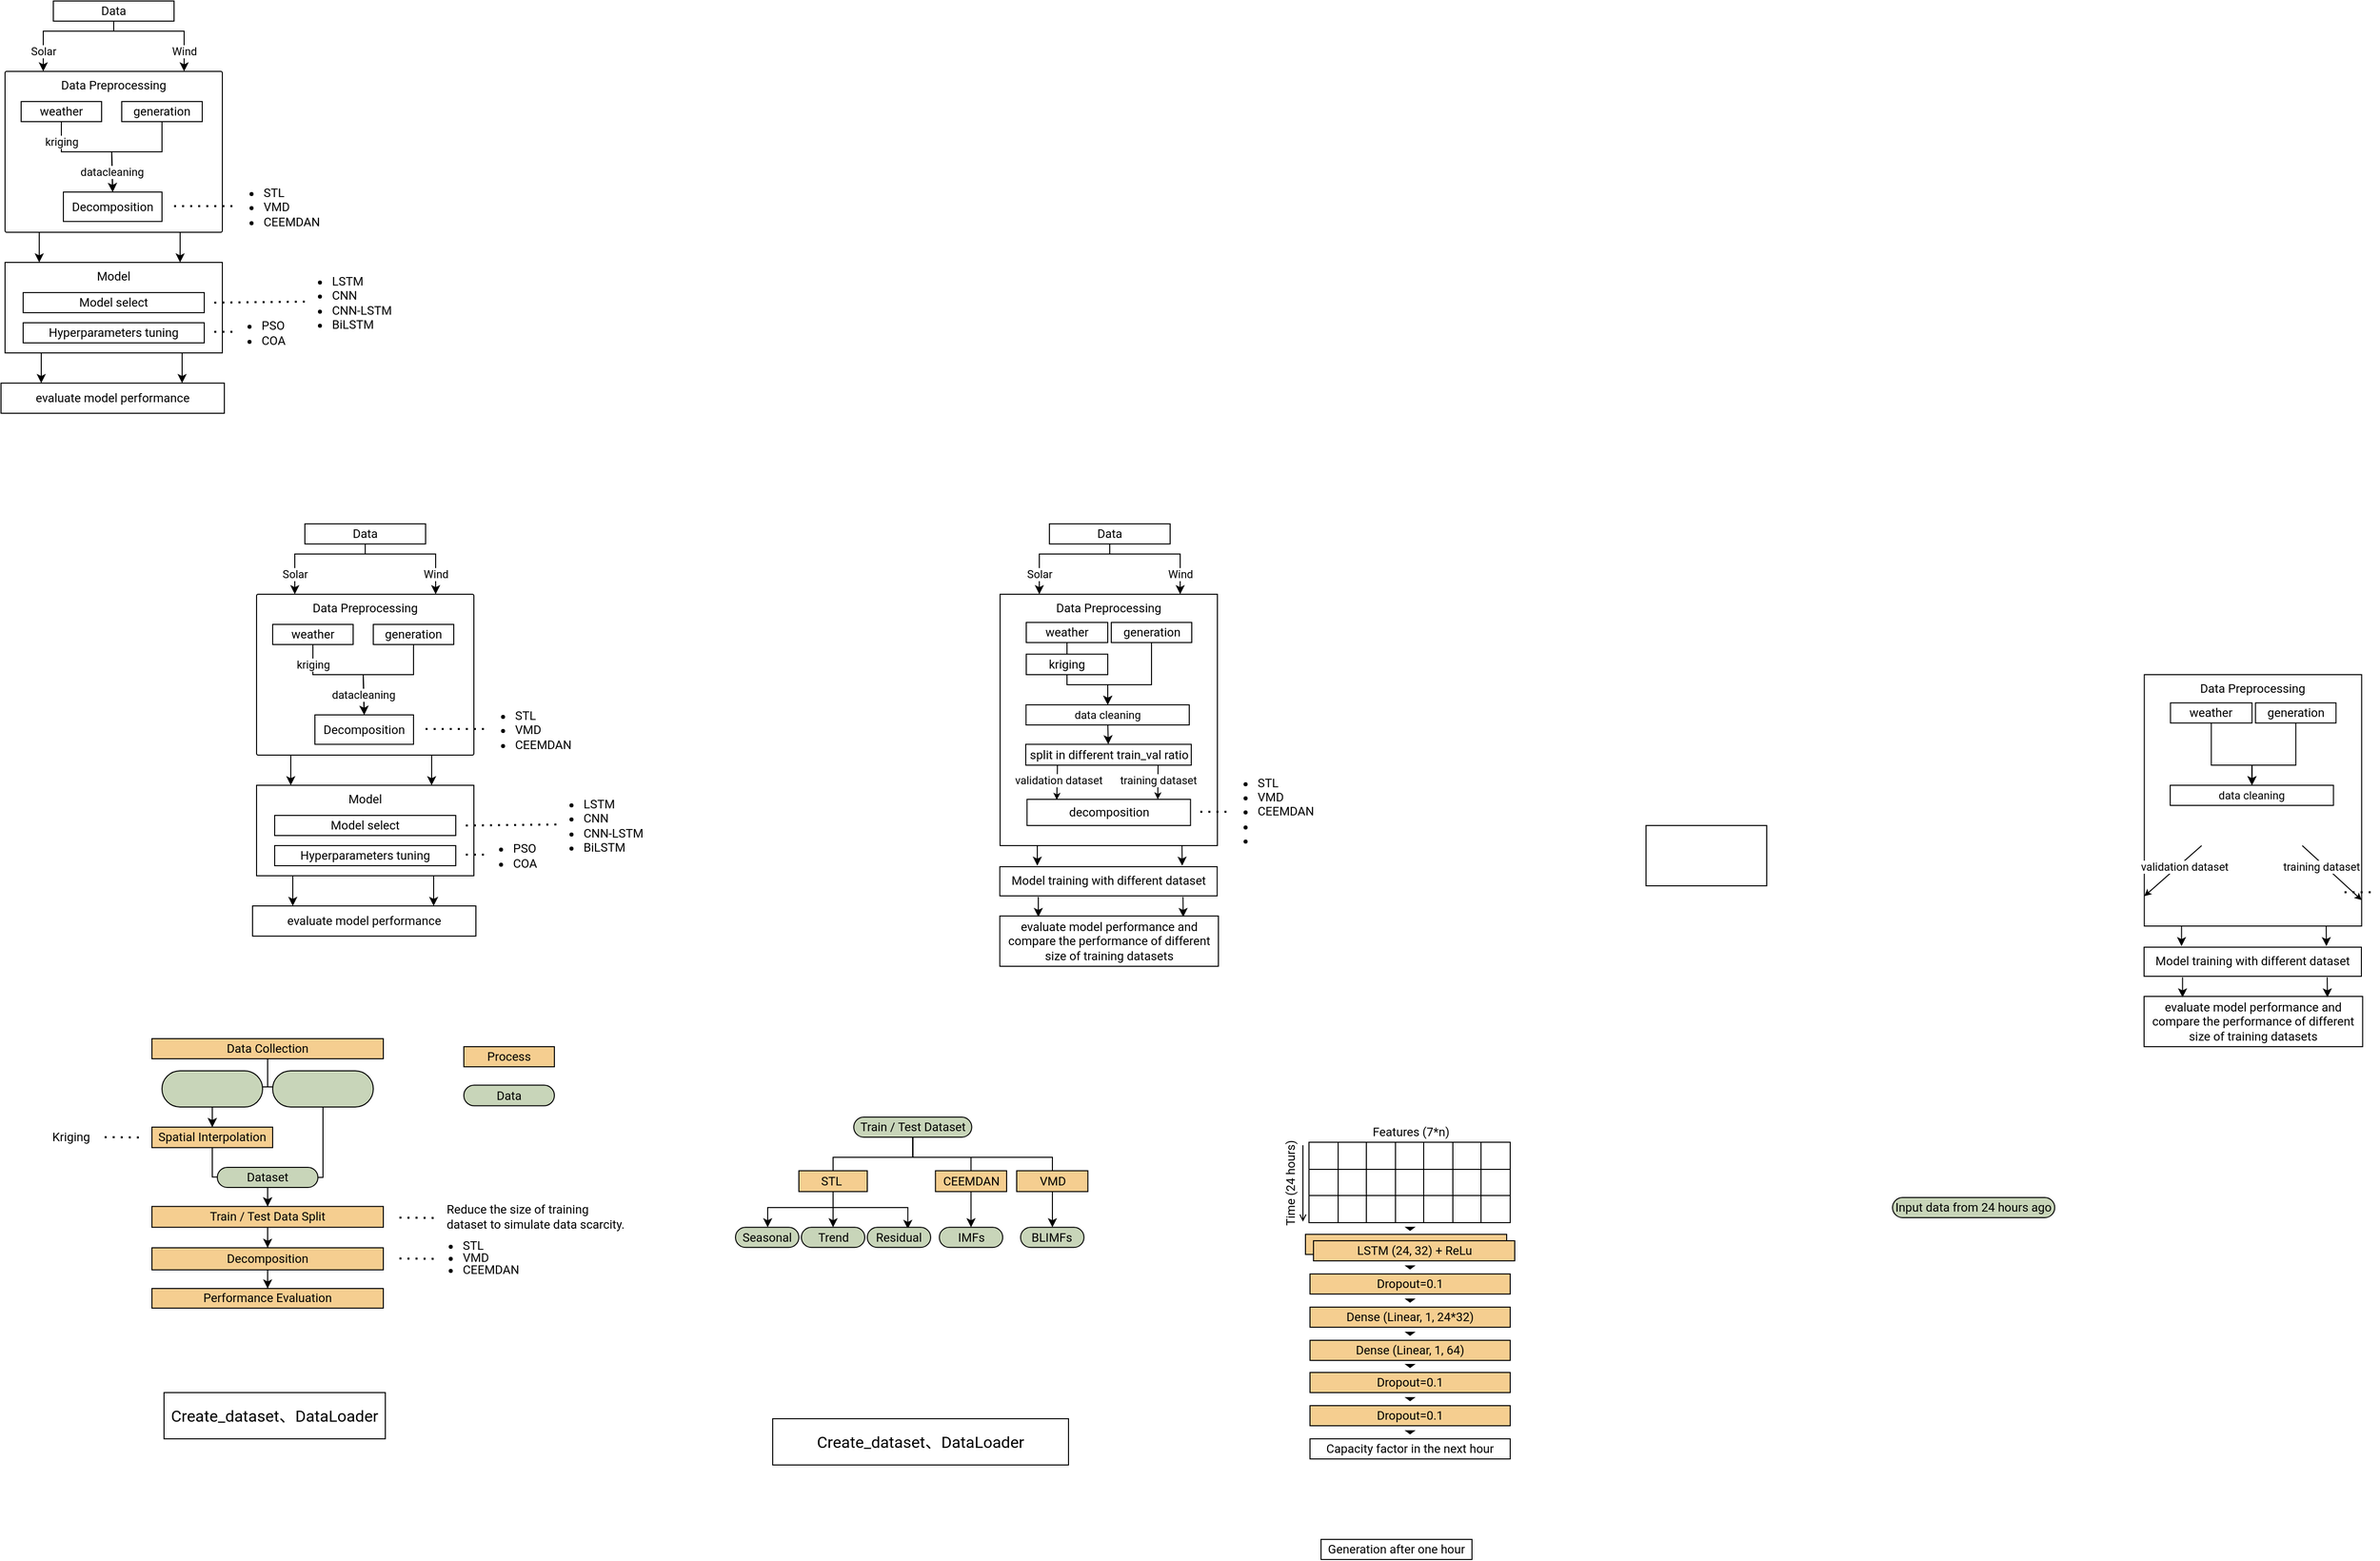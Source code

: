 <mxfile version="22.1.2" type="github">
  <diagram id="C5RBs43oDa-KdzZeNtuy" name="Page-1">
    <mxGraphModel dx="1031" dy="620" grid="1" gridSize="10" guides="1" tooltips="1" connect="1" arrows="1" fold="1" page="1" pageScale="1" pageWidth="827" pageHeight="1169" math="0" shadow="0">
      <root>
        <mxCell id="WIyWlLk6GJQsqaUBKTNV-0" />
        <mxCell id="WIyWlLk6GJQsqaUBKTNV-1" parent="WIyWlLk6GJQsqaUBKTNV-0" />
        <mxCell id="WIyWlLk6GJQsqaUBKTNV-3" value="Data" style="rounded=1;whiteSpace=wrap;html=1;fontSize=12;glass=0;strokeWidth=1;shadow=0;arcSize=0;fontFamily=roboto;fontSource=https%3A%2F%2Ffonts.googleapis.com%2Fcss%3Ffamily%3Droboto;" parent="WIyWlLk6GJQsqaUBKTNV-1" vertex="1">
          <mxGeometry x="112" y="40" width="120" height="20" as="geometry" />
        </mxCell>
        <mxCell id="WIyWlLk6GJQsqaUBKTNV-7" value="Data Preprocessing" style="rounded=1;whiteSpace=wrap;html=1;fontSize=12;glass=0;strokeWidth=1;shadow=0;verticalAlign=top;arcSize=1;fontFamily=roboto;fontSource=https%3A%2F%2Ffonts.googleapis.com%2Fcss%3Ffamily%3Droboto;" parent="WIyWlLk6GJQsqaUBKTNV-1" vertex="1">
          <mxGeometry x="64" y="110" width="216" height="160" as="geometry" />
        </mxCell>
        <mxCell id="9Pz7eT9eTiq897XDi4jg-0" value="" style="endArrow=classic;html=1;rounded=0;fontFamily=roboto;fontSource=https%3A%2F%2Ffonts.googleapis.com%2Fcss%3Ffamily%3Droboto;" parent="WIyWlLk6GJQsqaUBKTNV-1" edge="1">
          <mxGeometry relative="1" as="geometry">
            <mxPoint x="172" y="70" as="sourcePoint" />
            <mxPoint x="242" y="110" as="targetPoint" />
            <Array as="points">
              <mxPoint x="242" y="70" />
              <mxPoint x="242" y="90" />
            </Array>
          </mxGeometry>
        </mxCell>
        <mxCell id="9Pz7eT9eTiq897XDi4jg-1" value="Wind" style="edgeLabel;resizable=0;html=1;align=center;verticalAlign=middle;fontFamily=roboto;fontSource=https%3A%2F%2Ffonts.googleapis.com%2Fcss%3Ffamily%3Droboto;" parent="9Pz7eT9eTiq897XDi4jg-0" connectable="0" vertex="1">
          <mxGeometry relative="1" as="geometry">
            <mxPoint x="15" y="20" as="offset" />
          </mxGeometry>
        </mxCell>
        <mxCell id="9Pz7eT9eTiq897XDi4jg-2" value="" style="endArrow=none;html=1;rounded=0;entryX=0.5;entryY=1;entryDx=0;entryDy=0;fontFamily=roboto;fontSource=https%3A%2F%2Ffonts.googleapis.com%2Fcss%3Ffamily%3Droboto;" parent="WIyWlLk6GJQsqaUBKTNV-1" target="WIyWlLk6GJQsqaUBKTNV-3" edge="1">
          <mxGeometry width="50" height="50" relative="1" as="geometry">
            <mxPoint x="172" y="70" as="sourcePoint" />
            <mxPoint x="202" y="60" as="targetPoint" />
          </mxGeometry>
        </mxCell>
        <mxCell id="9Pz7eT9eTiq897XDi4jg-3" value="" style="endArrow=classic;html=1;rounded=0;fontFamily=roboto;fontSource=https%3A%2F%2Ffonts.googleapis.com%2Fcss%3Ffamily%3Droboto;" parent="WIyWlLk6GJQsqaUBKTNV-1" edge="1">
          <mxGeometry relative="1" as="geometry">
            <mxPoint x="172" y="70" as="sourcePoint" />
            <mxPoint x="102" y="110" as="targetPoint" />
            <Array as="points">
              <mxPoint x="102" y="70" />
              <mxPoint x="102" y="80" />
            </Array>
          </mxGeometry>
        </mxCell>
        <mxCell id="9Pz7eT9eTiq897XDi4jg-4" value="Solar" style="edgeLabel;resizable=0;html=1;align=center;verticalAlign=middle;fontFamily=roboto;fontSource=https%3A%2F%2Ffonts.googleapis.com%2Fcss%3Ffamily%3Droboto;" parent="9Pz7eT9eTiq897XDi4jg-3" connectable="0" vertex="1">
          <mxGeometry relative="1" as="geometry">
            <mxPoint x="-15" y="20" as="offset" />
          </mxGeometry>
        </mxCell>
        <mxCell id="9Pz7eT9eTiq897XDi4jg-5" value="" style="endArrow=classic;html=1;rounded=0;exitX=0.815;exitY=1;exitDx=0;exitDy=0;exitPerimeter=0;fontFamily=roboto;fontSource=https%3A%2F%2Ffonts.googleapis.com%2Fcss%3Ffamily%3Droboto;" parent="WIyWlLk6GJQsqaUBKTNV-1" edge="1">
          <mxGeometry width="50" height="50" relative="1" as="geometry">
            <mxPoint x="238.04" y="270" as="sourcePoint" />
            <mxPoint x="238" y="300" as="targetPoint" />
          </mxGeometry>
        </mxCell>
        <mxCell id="9Pz7eT9eTiq897XDi4jg-6" value="Decomposition" style="rounded=1;whiteSpace=wrap;html=1;fontSize=12;glass=0;strokeWidth=1;shadow=0;arcSize=0;fontFamily=roboto;fontSource=https%3A%2F%2Ffonts.googleapis.com%2Fcss%3Ffamily%3Droboto;" parent="WIyWlLk6GJQsqaUBKTNV-1" vertex="1">
          <mxGeometry x="122" y="230" width="98" height="29.25" as="geometry" />
        </mxCell>
        <mxCell id="9Pz7eT9eTiq897XDi4jg-7" value="" style="endArrow=classic;html=1;rounded=0;exitX=0.815;exitY=1;exitDx=0;exitDy=0;exitPerimeter=0;fontFamily=roboto;fontSource=https%3A%2F%2Ffonts.googleapis.com%2Fcss%3Ffamily%3Droboto;" parent="WIyWlLk6GJQsqaUBKTNV-1" edge="1">
          <mxGeometry width="50" height="50" relative="1" as="geometry">
            <mxPoint x="98" y="270" as="sourcePoint" />
            <mxPoint x="98" y="300" as="targetPoint" />
          </mxGeometry>
        </mxCell>
        <mxCell id="9Pz7eT9eTiq897XDi4jg-10" value="Model" style="rounded=1;whiteSpace=wrap;html=1;fontSize=12;glass=0;strokeWidth=1;shadow=0;arcSize=0;verticalAlign=top;fontFamily=roboto;fontSource=https%3A%2F%2Ffonts.googleapis.com%2Fcss%3Ffamily%3Droboto;" parent="WIyWlLk6GJQsqaUBKTNV-1" vertex="1">
          <mxGeometry x="64" y="300" width="216" height="90" as="geometry" />
        </mxCell>
        <mxCell id="9Pz7eT9eTiq897XDi4jg-12" value="" style="endArrow=classic;html=1;rounded=0;exitX=0.815;exitY=1;exitDx=0;exitDy=0;exitPerimeter=0;fontFamily=roboto;fontSource=https%3A%2F%2Ffonts.googleapis.com%2Fcss%3Ffamily%3Droboto;" parent="WIyWlLk6GJQsqaUBKTNV-1" edge="1">
          <mxGeometry width="50" height="50" relative="1" as="geometry">
            <mxPoint x="240" y="390" as="sourcePoint" />
            <mxPoint x="240" y="420" as="targetPoint" />
          </mxGeometry>
        </mxCell>
        <mxCell id="9Pz7eT9eTiq897XDi4jg-13" value="" style="endArrow=classic;html=1;rounded=0;exitX=0.815;exitY=1;exitDx=0;exitDy=0;exitPerimeter=0;fontFamily=roboto;fontSource=https%3A%2F%2Ffonts.googleapis.com%2Fcss%3Ffamily%3Droboto;" parent="WIyWlLk6GJQsqaUBKTNV-1" edge="1">
          <mxGeometry width="50" height="50" relative="1" as="geometry">
            <mxPoint x="100" y="390" as="sourcePoint" />
            <mxPoint x="100" y="420" as="targetPoint" />
          </mxGeometry>
        </mxCell>
        <mxCell id="9Pz7eT9eTiq897XDi4jg-14" value="weather" style="rounded=0;whiteSpace=wrap;html=1;fontFamily=roboto;fontSource=https%3A%2F%2Ffonts.googleapis.com%2Fcss%3Ffamily%3Droboto;" parent="WIyWlLk6GJQsqaUBKTNV-1" vertex="1">
          <mxGeometry x="80" y="140" width="80" height="20" as="geometry" />
        </mxCell>
        <mxCell id="9Pz7eT9eTiq897XDi4jg-18" value="generation" style="rounded=0;whiteSpace=wrap;html=1;fontFamily=roboto;fontSource=https%3A%2F%2Ffonts.googleapis.com%2Fcss%3Ffamily%3Droboto;" parent="WIyWlLk6GJQsqaUBKTNV-1" vertex="1">
          <mxGeometry x="180" y="140" width="80" height="20" as="geometry" />
        </mxCell>
        <mxCell id="9Pz7eT9eTiq897XDi4jg-21" value="" style="endArrow=classic;html=1;rounded=0;exitX=0.5;exitY=1;exitDx=0;exitDy=0;entryX=0.5;entryY=0;entryDx=0;entryDy=0;fontFamily=roboto;fontSource=https%3A%2F%2Ffonts.googleapis.com%2Fcss%3Ffamily%3Droboto;" parent="WIyWlLk6GJQsqaUBKTNV-1" source="9Pz7eT9eTiq897XDi4jg-18" target="9Pz7eT9eTiq897XDi4jg-6" edge="1">
          <mxGeometry width="50" height="50" relative="1" as="geometry">
            <mxPoint x="200" y="210" as="sourcePoint" />
            <mxPoint x="170" y="180" as="targetPoint" />
            <Array as="points">
              <mxPoint x="220" y="190" />
              <mxPoint x="170" y="190" />
            </Array>
          </mxGeometry>
        </mxCell>
        <mxCell id="9Pz7eT9eTiq897XDi4jg-25" value="" style="endArrow=classic;html=1;rounded=0;exitX=0.5;exitY=1;exitDx=0;exitDy=0;entryX=0.5;entryY=0;entryDx=0;entryDy=0;fontFamily=roboto;fontSource=https%3A%2F%2Ffonts.googleapis.com%2Fcss%3Ffamily%3Droboto;" parent="WIyWlLk6GJQsqaUBKTNV-1" source="9Pz7eT9eTiq897XDi4jg-14" target="9Pz7eT9eTiq897XDi4jg-6" edge="1">
          <mxGeometry relative="1" as="geometry">
            <mxPoint x="110" y="180" as="sourcePoint" />
            <mxPoint x="210" y="180" as="targetPoint" />
            <Array as="points">
              <mxPoint x="120" y="190" />
              <mxPoint x="170" y="190" />
            </Array>
          </mxGeometry>
        </mxCell>
        <mxCell id="9Pz7eT9eTiq897XDi4jg-26" value="kriging" style="edgeLabel;resizable=0;html=1;align=center;verticalAlign=middle;fontFamily=roboto;fontSource=https%3A%2F%2Ffonts.googleapis.com%2Fcss%3Ffamily%3Droboto;" parent="9Pz7eT9eTiq897XDi4jg-25" connectable="0" vertex="1">
          <mxGeometry relative="1" as="geometry">
            <mxPoint x="-30" y="-10" as="offset" />
          </mxGeometry>
        </mxCell>
        <mxCell id="9Pz7eT9eTiq897XDi4jg-27" value="datacleaning" style="edgeLabel;resizable=0;html=1;align=center;verticalAlign=middle;fontFamily=roboto;fontSource=https%3A%2F%2Ffonts.googleapis.com%2Fcss%3Ffamily%3Droboto;" parent="9Pz7eT9eTiq897XDi4jg-25" connectable="0" vertex="1">
          <mxGeometry relative="1" as="geometry">
            <mxPoint x="20" y="20" as="offset" />
          </mxGeometry>
        </mxCell>
        <mxCell id="9Pz7eT9eTiq897XDi4jg-32" value="Model select" style="rounded=0;whiteSpace=wrap;html=1;fontFamily=roboto;fontSource=https%3A%2F%2Ffonts.googleapis.com%2Fcss%3Ffamily%3Droboto;" parent="WIyWlLk6GJQsqaUBKTNV-1" vertex="1">
          <mxGeometry x="82" y="330" width="180" height="20" as="geometry" />
        </mxCell>
        <mxCell id="9Pz7eT9eTiq897XDi4jg-38" value="Hyperparameters tuning" style="rounded=0;whiteSpace=wrap;html=1;verticalAlign=middle;fontFamily=roboto;fontSource=https%3A%2F%2Ffonts.googleapis.com%2Fcss%3Ffamily%3Droboto;" parent="WIyWlLk6GJQsqaUBKTNV-1" vertex="1">
          <mxGeometry x="82" y="360" width="180" height="20" as="geometry" />
        </mxCell>
        <mxCell id="9Pz7eT9eTiq897XDi4jg-42" value="" style="endArrow=none;dashed=1;html=1;dashPattern=1 3;strokeWidth=2;rounded=0;fontFamily=roboto;fontSource=https%3A%2F%2Ffonts.googleapis.com%2Fcss%3Ffamily%3Droboto;" parent="WIyWlLk6GJQsqaUBKTNV-1" edge="1">
          <mxGeometry width="50" height="50" relative="1" as="geometry">
            <mxPoint x="272" y="369" as="sourcePoint" />
            <mxPoint x="292" y="369" as="targetPoint" />
          </mxGeometry>
        </mxCell>
        <mxCell id="9Pz7eT9eTiq897XDi4jg-43" value="&lt;ul&gt;&lt;li&gt;PSO&lt;/li&gt;&lt;li&gt;COA&lt;/li&gt;&lt;/ul&gt;" style="text;strokeColor=none;fillColor=none;html=1;whiteSpace=wrap;verticalAlign=middle;overflow=hidden;spacing=-1;fontFamily=roboto;fontSource=https%3A%2F%2Ffonts.googleapis.com%2Fcss%3Ffamily%3Droboto;" parent="WIyWlLk6GJQsqaUBKTNV-1" vertex="1">
          <mxGeometry x="280" y="330" width="100" height="80" as="geometry" />
        </mxCell>
        <mxCell id="9Pz7eT9eTiq897XDi4jg-44" value="" style="endArrow=none;dashed=1;html=1;dashPattern=1 3;strokeWidth=2;rounded=0;fontFamily=roboto;fontSource=https%3A%2F%2Ffonts.googleapis.com%2Fcss%3Ffamily%3Droboto;" parent="WIyWlLk6GJQsqaUBKTNV-1" edge="1">
          <mxGeometry width="50" height="50" relative="1" as="geometry">
            <mxPoint x="272" y="340" as="sourcePoint" />
            <mxPoint x="362" y="339" as="targetPoint" />
          </mxGeometry>
        </mxCell>
        <mxCell id="9Pz7eT9eTiq897XDi4jg-45" value="&lt;ul&gt;&lt;li&gt;LSTM&lt;/li&gt;&lt;li&gt;CNN&lt;/li&gt;&lt;li&gt;CNN-LSTM&lt;/li&gt;&lt;li&gt;BiLSTM&lt;/li&gt;&lt;/ul&gt;" style="text;strokeColor=none;fillColor=none;html=1;whiteSpace=wrap;verticalAlign=middle;overflow=hidden;spacing=-1;fontFamily=roboto;fontSource=https%3A%2F%2Ffonts.googleapis.com%2Fcss%3Ffamily%3Droboto;" parent="WIyWlLk6GJQsqaUBKTNV-1" vertex="1">
          <mxGeometry x="350" y="300" width="100" height="80" as="geometry" />
        </mxCell>
        <mxCell id="9Pz7eT9eTiq897XDi4jg-46" value="evaluate model performance" style="rounded=0;whiteSpace=wrap;html=1;fontFamily=roboto;fontSource=https%3A%2F%2Ffonts.googleapis.com%2Fcss%3Ffamily%3Droboto;" parent="WIyWlLk6GJQsqaUBKTNV-1" vertex="1">
          <mxGeometry x="60" y="420" width="222" height="30" as="geometry" />
        </mxCell>
        <mxCell id="9Pz7eT9eTiq897XDi4jg-47" value="" style="endArrow=none;dashed=1;html=1;dashPattern=1 3;strokeWidth=2;rounded=0;fontFamily=roboto;fontSource=https%3A%2F%2Ffonts.googleapis.com%2Fcss%3Ffamily%3Droboto;" parent="WIyWlLk6GJQsqaUBKTNV-1" edge="1">
          <mxGeometry width="50" height="50" relative="1" as="geometry">
            <mxPoint x="232" y="244" as="sourcePoint" />
            <mxPoint x="292" y="244" as="targetPoint" />
          </mxGeometry>
        </mxCell>
        <mxCell id="9Pz7eT9eTiq897XDi4jg-40" value="&lt;ul&gt;&lt;li&gt;&lt;span style=&quot;background-color: initial;&quot;&gt;STL&lt;/span&gt;&lt;/li&gt;&lt;li&gt;VMD&lt;/li&gt;&lt;li&gt;CEEMDAN&lt;/li&gt;&lt;/ul&gt;" style="text;strokeColor=none;fillColor=none;html=1;whiteSpace=wrap;verticalAlign=middle;overflow=hidden;spacing=-1;fontFamily=roboto;fontSource=https%3A%2F%2Ffonts.googleapis.com%2Fcss%3Ffamily%3Droboto;" parent="WIyWlLk6GJQsqaUBKTNV-1" vertex="1">
          <mxGeometry x="282" y="204.63" width="100" height="80" as="geometry" />
        </mxCell>
        <mxCell id="rZhmWpbVSXDGMxKwHTVY-4" value="Create_dataset、DataLoader" style="rounded=0;whiteSpace=wrap;html=1;fontSize=16;fontFamily=roboto;fontSource=https%3A%2F%2Ffonts.googleapis.com%2Fcss%3Ffamily%3Droboto;" parent="WIyWlLk6GJQsqaUBKTNV-1" vertex="1">
          <mxGeometry x="827.0" y="1450.0" width="294" height="46" as="geometry" />
        </mxCell>
        <mxCell id="rZhmWpbVSXDGMxKwHTVY-21" value="Data" style="rounded=1;whiteSpace=wrap;html=1;fontSize=12;glass=0;strokeWidth=1;shadow=0;arcSize=0;fontFamily=roboto;fontSource=https%3A%2F%2Ffonts.googleapis.com%2Fcss%3Ffamily%3Droboto;" parent="WIyWlLk6GJQsqaUBKTNV-1" vertex="1">
          <mxGeometry x="362" y="560" width="120" height="20" as="geometry" />
        </mxCell>
        <mxCell id="rZhmWpbVSXDGMxKwHTVY-22" value="Data Preprocessing" style="rounded=1;whiteSpace=wrap;html=1;fontSize=12;glass=0;strokeWidth=1;shadow=0;verticalAlign=top;arcSize=1;fontFamily=roboto;fontSource=https%3A%2F%2Ffonts.googleapis.com%2Fcss%3Ffamily%3Droboto;" parent="WIyWlLk6GJQsqaUBKTNV-1" vertex="1">
          <mxGeometry x="314" y="630" width="216" height="160" as="geometry" />
        </mxCell>
        <mxCell id="rZhmWpbVSXDGMxKwHTVY-23" value="" style="endArrow=classic;html=1;rounded=0;fontFamily=roboto;fontSource=https%3A%2F%2Ffonts.googleapis.com%2Fcss%3Ffamily%3Droboto;" parent="WIyWlLk6GJQsqaUBKTNV-1" edge="1">
          <mxGeometry relative="1" as="geometry">
            <mxPoint x="422" y="590" as="sourcePoint" />
            <mxPoint x="492" y="630" as="targetPoint" />
            <Array as="points">
              <mxPoint x="492" y="590" />
              <mxPoint x="492" y="610" />
            </Array>
          </mxGeometry>
        </mxCell>
        <mxCell id="rZhmWpbVSXDGMxKwHTVY-24" value="Wind" style="edgeLabel;resizable=0;html=1;align=center;verticalAlign=middle;fontFamily=roboto;fontSource=https%3A%2F%2Ffonts.googleapis.com%2Fcss%3Ffamily%3Droboto;" parent="rZhmWpbVSXDGMxKwHTVY-23" connectable="0" vertex="1">
          <mxGeometry relative="1" as="geometry">
            <mxPoint x="15" y="20" as="offset" />
          </mxGeometry>
        </mxCell>
        <mxCell id="rZhmWpbVSXDGMxKwHTVY-25" value="" style="endArrow=none;html=1;rounded=0;entryX=0.5;entryY=1;entryDx=0;entryDy=0;fontFamily=roboto;fontSource=https%3A%2F%2Ffonts.googleapis.com%2Fcss%3Ffamily%3Droboto;" parent="WIyWlLk6GJQsqaUBKTNV-1" target="rZhmWpbVSXDGMxKwHTVY-21" edge="1">
          <mxGeometry width="50" height="50" relative="1" as="geometry">
            <mxPoint x="422" y="590" as="sourcePoint" />
            <mxPoint x="452" y="580" as="targetPoint" />
          </mxGeometry>
        </mxCell>
        <mxCell id="rZhmWpbVSXDGMxKwHTVY-26" value="" style="endArrow=classic;html=1;rounded=0;fontFamily=roboto;fontSource=https%3A%2F%2Ffonts.googleapis.com%2Fcss%3Ffamily%3Droboto;" parent="WIyWlLk6GJQsqaUBKTNV-1" edge="1">
          <mxGeometry relative="1" as="geometry">
            <mxPoint x="422" y="590" as="sourcePoint" />
            <mxPoint x="352" y="630" as="targetPoint" />
            <Array as="points">
              <mxPoint x="352" y="590" />
              <mxPoint x="352" y="600" />
            </Array>
          </mxGeometry>
        </mxCell>
        <mxCell id="rZhmWpbVSXDGMxKwHTVY-27" value="Solar" style="edgeLabel;resizable=0;html=1;align=center;verticalAlign=middle;fontFamily=roboto;fontSource=https%3A%2F%2Ffonts.googleapis.com%2Fcss%3Ffamily%3Droboto;" parent="rZhmWpbVSXDGMxKwHTVY-26" connectable="0" vertex="1">
          <mxGeometry relative="1" as="geometry">
            <mxPoint x="-15" y="20" as="offset" />
          </mxGeometry>
        </mxCell>
        <mxCell id="rZhmWpbVSXDGMxKwHTVY-28" value="" style="endArrow=classic;html=1;rounded=0;exitX=0.815;exitY=1;exitDx=0;exitDy=0;exitPerimeter=0;fontFamily=roboto;fontSource=https%3A%2F%2Ffonts.googleapis.com%2Fcss%3Ffamily%3Droboto;" parent="WIyWlLk6GJQsqaUBKTNV-1" edge="1">
          <mxGeometry width="50" height="50" relative="1" as="geometry">
            <mxPoint x="488.04" y="790" as="sourcePoint" />
            <mxPoint x="488" y="820" as="targetPoint" />
          </mxGeometry>
        </mxCell>
        <mxCell id="rZhmWpbVSXDGMxKwHTVY-29" value="Decomposition" style="rounded=1;whiteSpace=wrap;html=1;fontSize=12;glass=0;strokeWidth=1;shadow=0;arcSize=0;fontFamily=roboto;fontSource=https%3A%2F%2Ffonts.googleapis.com%2Fcss%3Ffamily%3Droboto;" parent="WIyWlLk6GJQsqaUBKTNV-1" vertex="1">
          <mxGeometry x="372" y="750" width="98" height="29.25" as="geometry" />
        </mxCell>
        <mxCell id="rZhmWpbVSXDGMxKwHTVY-30" value="" style="endArrow=classic;html=1;rounded=0;exitX=0.815;exitY=1;exitDx=0;exitDy=0;exitPerimeter=0;fontFamily=roboto;fontSource=https%3A%2F%2Ffonts.googleapis.com%2Fcss%3Ffamily%3Droboto;" parent="WIyWlLk6GJQsqaUBKTNV-1" edge="1">
          <mxGeometry width="50" height="50" relative="1" as="geometry">
            <mxPoint x="348" y="790" as="sourcePoint" />
            <mxPoint x="348" y="820" as="targetPoint" />
          </mxGeometry>
        </mxCell>
        <mxCell id="rZhmWpbVSXDGMxKwHTVY-31" value="Model" style="rounded=1;whiteSpace=wrap;html=1;fontSize=12;glass=0;strokeWidth=1;shadow=0;arcSize=0;verticalAlign=top;fontFamily=roboto;fontSource=https%3A%2F%2Ffonts.googleapis.com%2Fcss%3Ffamily%3Droboto;" parent="WIyWlLk6GJQsqaUBKTNV-1" vertex="1">
          <mxGeometry x="314" y="820" width="216" height="90" as="geometry" />
        </mxCell>
        <mxCell id="rZhmWpbVSXDGMxKwHTVY-32" value="" style="endArrow=classic;html=1;rounded=0;exitX=0.815;exitY=1;exitDx=0;exitDy=0;exitPerimeter=0;fontFamily=roboto;fontSource=https%3A%2F%2Ffonts.googleapis.com%2Fcss%3Ffamily%3Droboto;" parent="WIyWlLk6GJQsqaUBKTNV-1" edge="1">
          <mxGeometry width="50" height="50" relative="1" as="geometry">
            <mxPoint x="490" y="910" as="sourcePoint" />
            <mxPoint x="490" y="940" as="targetPoint" />
          </mxGeometry>
        </mxCell>
        <mxCell id="rZhmWpbVSXDGMxKwHTVY-33" value="" style="endArrow=classic;html=1;rounded=0;exitX=0.815;exitY=1;exitDx=0;exitDy=0;exitPerimeter=0;fontFamily=roboto;fontSource=https%3A%2F%2Ffonts.googleapis.com%2Fcss%3Ffamily%3Droboto;" parent="WIyWlLk6GJQsqaUBKTNV-1" edge="1">
          <mxGeometry width="50" height="50" relative="1" as="geometry">
            <mxPoint x="350" y="910" as="sourcePoint" />
            <mxPoint x="350" y="940" as="targetPoint" />
          </mxGeometry>
        </mxCell>
        <mxCell id="rZhmWpbVSXDGMxKwHTVY-34" value="weather" style="rounded=0;whiteSpace=wrap;html=1;fontFamily=roboto;fontSource=https%3A%2F%2Ffonts.googleapis.com%2Fcss%3Ffamily%3Droboto;" parent="WIyWlLk6GJQsqaUBKTNV-1" vertex="1">
          <mxGeometry x="330" y="660" width="80" height="20" as="geometry" />
        </mxCell>
        <mxCell id="rZhmWpbVSXDGMxKwHTVY-35" value="generation" style="rounded=0;whiteSpace=wrap;html=1;fontFamily=roboto;fontSource=https%3A%2F%2Ffonts.googleapis.com%2Fcss%3Ffamily%3Droboto;" parent="WIyWlLk6GJQsqaUBKTNV-1" vertex="1">
          <mxGeometry x="430" y="660" width="80" height="20" as="geometry" />
        </mxCell>
        <mxCell id="rZhmWpbVSXDGMxKwHTVY-36" value="" style="endArrow=classic;html=1;rounded=0;exitX=0.5;exitY=1;exitDx=0;exitDy=0;entryX=0.5;entryY=0;entryDx=0;entryDy=0;fontFamily=roboto;fontSource=https%3A%2F%2Ffonts.googleapis.com%2Fcss%3Ffamily%3Droboto;" parent="WIyWlLk6GJQsqaUBKTNV-1" source="rZhmWpbVSXDGMxKwHTVY-35" target="rZhmWpbVSXDGMxKwHTVY-29" edge="1">
          <mxGeometry width="50" height="50" relative="1" as="geometry">
            <mxPoint x="450" y="730" as="sourcePoint" />
            <mxPoint x="420" y="700" as="targetPoint" />
            <Array as="points">
              <mxPoint x="470" y="710" />
              <mxPoint x="420" y="710" />
            </Array>
          </mxGeometry>
        </mxCell>
        <mxCell id="rZhmWpbVSXDGMxKwHTVY-37" value="" style="endArrow=classic;html=1;rounded=0;exitX=0.5;exitY=1;exitDx=0;exitDy=0;entryX=0.5;entryY=0;entryDx=0;entryDy=0;fontFamily=roboto;fontSource=https%3A%2F%2Ffonts.googleapis.com%2Fcss%3Ffamily%3Droboto;" parent="WIyWlLk6GJQsqaUBKTNV-1" source="rZhmWpbVSXDGMxKwHTVY-34" target="rZhmWpbVSXDGMxKwHTVY-29" edge="1">
          <mxGeometry relative="1" as="geometry">
            <mxPoint x="360" y="700" as="sourcePoint" />
            <mxPoint x="460" y="700" as="targetPoint" />
            <Array as="points">
              <mxPoint x="370" y="710" />
              <mxPoint x="420" y="710" />
            </Array>
          </mxGeometry>
        </mxCell>
        <mxCell id="rZhmWpbVSXDGMxKwHTVY-38" value="kriging" style="edgeLabel;resizable=0;html=1;align=center;verticalAlign=middle;fontFamily=roboto;fontSource=https%3A%2F%2Ffonts.googleapis.com%2Fcss%3Ffamily%3Droboto;" parent="rZhmWpbVSXDGMxKwHTVY-37" connectable="0" vertex="1">
          <mxGeometry relative="1" as="geometry">
            <mxPoint x="-30" y="-10" as="offset" />
          </mxGeometry>
        </mxCell>
        <mxCell id="rZhmWpbVSXDGMxKwHTVY-39" value="datacleaning" style="edgeLabel;resizable=0;html=1;align=center;verticalAlign=middle;fontFamily=roboto;fontSource=https%3A%2F%2Ffonts.googleapis.com%2Fcss%3Ffamily%3Droboto;" parent="rZhmWpbVSXDGMxKwHTVY-37" connectable="0" vertex="1">
          <mxGeometry relative="1" as="geometry">
            <mxPoint x="20" y="20" as="offset" />
          </mxGeometry>
        </mxCell>
        <mxCell id="rZhmWpbVSXDGMxKwHTVY-40" value="Model select" style="rounded=0;whiteSpace=wrap;html=1;fontFamily=roboto;fontSource=https%3A%2F%2Ffonts.googleapis.com%2Fcss%3Ffamily%3Droboto;" parent="WIyWlLk6GJQsqaUBKTNV-1" vertex="1">
          <mxGeometry x="332" y="850" width="180" height="20" as="geometry" />
        </mxCell>
        <mxCell id="rZhmWpbVSXDGMxKwHTVY-41" value="Hyperparameters tuning" style="rounded=0;whiteSpace=wrap;html=1;verticalAlign=middle;fontFamily=roboto;fontSource=https%3A%2F%2Ffonts.googleapis.com%2Fcss%3Ffamily%3Droboto;" parent="WIyWlLk6GJQsqaUBKTNV-1" vertex="1">
          <mxGeometry x="332" y="880" width="180" height="20" as="geometry" />
        </mxCell>
        <mxCell id="rZhmWpbVSXDGMxKwHTVY-42" value="" style="endArrow=none;dashed=1;html=1;dashPattern=1 3;strokeWidth=2;rounded=0;fontFamily=roboto;fontSource=https%3A%2F%2Ffonts.googleapis.com%2Fcss%3Ffamily%3Droboto;" parent="WIyWlLk6GJQsqaUBKTNV-1" edge="1">
          <mxGeometry width="50" height="50" relative="1" as="geometry">
            <mxPoint x="522" y="889" as="sourcePoint" />
            <mxPoint x="542" y="889" as="targetPoint" />
          </mxGeometry>
        </mxCell>
        <mxCell id="rZhmWpbVSXDGMxKwHTVY-43" value="&lt;ul&gt;&lt;li&gt;PSO&lt;/li&gt;&lt;li&gt;COA&lt;/li&gt;&lt;/ul&gt;" style="text;strokeColor=none;fillColor=none;html=1;whiteSpace=wrap;verticalAlign=middle;overflow=hidden;spacing=-1;fontFamily=roboto;fontSource=https%3A%2F%2Ffonts.googleapis.com%2Fcss%3Ffamily%3Droboto;" parent="WIyWlLk6GJQsqaUBKTNV-1" vertex="1">
          <mxGeometry x="530" y="850" width="100" height="80" as="geometry" />
        </mxCell>
        <mxCell id="rZhmWpbVSXDGMxKwHTVY-44" value="" style="endArrow=none;dashed=1;html=1;dashPattern=1 3;strokeWidth=2;rounded=0;fontFamily=roboto;fontSource=https%3A%2F%2Ffonts.googleapis.com%2Fcss%3Ffamily%3Droboto;" parent="WIyWlLk6GJQsqaUBKTNV-1" edge="1">
          <mxGeometry width="50" height="50" relative="1" as="geometry">
            <mxPoint x="522" y="860" as="sourcePoint" />
            <mxPoint x="612" y="859" as="targetPoint" />
          </mxGeometry>
        </mxCell>
        <mxCell id="rZhmWpbVSXDGMxKwHTVY-45" value="&lt;ul&gt;&lt;li&gt;LSTM&lt;/li&gt;&lt;li&gt;CNN&lt;/li&gt;&lt;li&gt;CNN-LSTM&lt;/li&gt;&lt;li&gt;BiLSTM&lt;/li&gt;&lt;/ul&gt;" style="text;strokeColor=none;fillColor=none;html=1;whiteSpace=wrap;verticalAlign=middle;overflow=hidden;spacing=-1;fontFamily=roboto;fontSource=https%3A%2F%2Ffonts.googleapis.com%2Fcss%3Ffamily%3Droboto;" parent="WIyWlLk6GJQsqaUBKTNV-1" vertex="1">
          <mxGeometry x="600" y="820" width="100" height="80" as="geometry" />
        </mxCell>
        <mxCell id="rZhmWpbVSXDGMxKwHTVY-46" value="evaluate model performance" style="rounded=0;whiteSpace=wrap;html=1;fontFamily=roboto;fontSource=https%3A%2F%2Ffonts.googleapis.com%2Fcss%3Ffamily%3Droboto;" parent="WIyWlLk6GJQsqaUBKTNV-1" vertex="1">
          <mxGeometry x="310" y="940" width="222" height="30" as="geometry" />
        </mxCell>
        <mxCell id="rZhmWpbVSXDGMxKwHTVY-47" value="" style="endArrow=none;dashed=1;html=1;dashPattern=1 3;strokeWidth=2;rounded=0;fontFamily=roboto;fontSource=https%3A%2F%2Ffonts.googleapis.com%2Fcss%3Ffamily%3Droboto;" parent="WIyWlLk6GJQsqaUBKTNV-1" edge="1">
          <mxGeometry width="50" height="50" relative="1" as="geometry">
            <mxPoint x="482" y="764" as="sourcePoint" />
            <mxPoint x="542" y="764" as="targetPoint" />
          </mxGeometry>
        </mxCell>
        <mxCell id="rZhmWpbVSXDGMxKwHTVY-48" value="&lt;ul&gt;&lt;li&gt;&lt;span style=&quot;background-color: initial;&quot;&gt;STL&lt;/span&gt;&lt;/li&gt;&lt;li&gt;VMD&lt;/li&gt;&lt;li&gt;CEEMDAN&lt;/li&gt;&lt;/ul&gt;" style="text;strokeColor=none;fillColor=none;html=1;whiteSpace=wrap;verticalAlign=middle;overflow=hidden;spacing=-1;fontFamily=roboto;fontSource=https%3A%2F%2Ffonts.googleapis.com%2Fcss%3Ffamily%3Droboto;" parent="WIyWlLk6GJQsqaUBKTNV-1" vertex="1">
          <mxGeometry x="532" y="724.63" width="100" height="80" as="geometry" />
        </mxCell>
        <mxCell id="rZhmWpbVSXDGMxKwHTVY-49" value="Data" style="rounded=1;whiteSpace=wrap;html=1;fontSize=12;glass=0;strokeWidth=1;shadow=0;arcSize=0;fontFamily=roboto;fontSource=https%3A%2F%2Ffonts.googleapis.com%2Fcss%3Ffamily%3Droboto;" parent="WIyWlLk6GJQsqaUBKTNV-1" vertex="1">
          <mxGeometry x="1102" y="560" width="120" height="20" as="geometry" />
        </mxCell>
        <mxCell id="rZhmWpbVSXDGMxKwHTVY-50" value="Data Preprocessing" style="rounded=0;whiteSpace=wrap;html=1;fontSize=12;glass=0;strokeWidth=1;shadow=0;verticalAlign=top;arcSize=1;align=center;fontFamily=roboto;fontSource=https%3A%2F%2Ffonts.googleapis.com%2Fcss%3Ffamily%3Droboto;" parent="WIyWlLk6GJQsqaUBKTNV-1" vertex="1">
          <mxGeometry x="1053" y="630" width="216" height="250" as="geometry" />
        </mxCell>
        <mxCell id="rZhmWpbVSXDGMxKwHTVY-51" value="" style="endArrow=classic;html=1;rounded=0;fontFamily=roboto;fontSource=https%3A%2F%2Ffonts.googleapis.com%2Fcss%3Ffamily%3Droboto;" parent="WIyWlLk6GJQsqaUBKTNV-1" edge="1">
          <mxGeometry relative="1" as="geometry">
            <mxPoint x="1162" y="590" as="sourcePoint" />
            <mxPoint x="1232" y="630" as="targetPoint" />
            <Array as="points">
              <mxPoint x="1232" y="590" />
              <mxPoint x="1232" y="610" />
            </Array>
          </mxGeometry>
        </mxCell>
        <mxCell id="rZhmWpbVSXDGMxKwHTVY-52" value="Wind" style="edgeLabel;resizable=0;html=1;align=center;verticalAlign=middle;fontFamily=roboto;fontSource=https%3A%2F%2Ffonts.googleapis.com%2Fcss%3Ffamily%3Droboto;" parent="rZhmWpbVSXDGMxKwHTVY-51" connectable="0" vertex="1">
          <mxGeometry relative="1" as="geometry">
            <mxPoint x="15" y="20" as="offset" />
          </mxGeometry>
        </mxCell>
        <mxCell id="rZhmWpbVSXDGMxKwHTVY-53" value="" style="endArrow=none;html=1;rounded=0;entryX=0.5;entryY=1;entryDx=0;entryDy=0;fontFamily=roboto;fontSource=https%3A%2F%2Ffonts.googleapis.com%2Fcss%3Ffamily%3Droboto;" parent="WIyWlLk6GJQsqaUBKTNV-1" target="rZhmWpbVSXDGMxKwHTVY-49" edge="1">
          <mxGeometry width="50" height="50" relative="1" as="geometry">
            <mxPoint x="1162" y="590" as="sourcePoint" />
            <mxPoint x="1192" y="580" as="targetPoint" />
          </mxGeometry>
        </mxCell>
        <mxCell id="rZhmWpbVSXDGMxKwHTVY-54" value="" style="endArrow=classic;html=1;rounded=0;fontFamily=roboto;fontSource=https%3A%2F%2Ffonts.googleapis.com%2Fcss%3Ffamily%3Droboto;" parent="WIyWlLk6GJQsqaUBKTNV-1" edge="1">
          <mxGeometry relative="1" as="geometry">
            <mxPoint x="1162" y="590" as="sourcePoint" />
            <mxPoint x="1092" y="630" as="targetPoint" />
            <Array as="points">
              <mxPoint x="1092" y="590" />
              <mxPoint x="1092" y="600" />
            </Array>
          </mxGeometry>
        </mxCell>
        <mxCell id="rZhmWpbVSXDGMxKwHTVY-55" value="Solar" style="edgeLabel;resizable=0;html=1;align=center;verticalAlign=middle;fontFamily=roboto;fontSource=https%3A%2F%2Ffonts.googleapis.com%2Fcss%3Ffamily%3Droboto;" parent="rZhmWpbVSXDGMxKwHTVY-54" connectable="0" vertex="1">
          <mxGeometry relative="1" as="geometry">
            <mxPoint x="-15" y="20" as="offset" />
          </mxGeometry>
        </mxCell>
        <mxCell id="rZhmWpbVSXDGMxKwHTVY-56" value="decomposition" style="rounded=1;whiteSpace=wrap;html=1;fontSize=12;glass=0;strokeWidth=1;shadow=0;arcSize=0;fontFamily=roboto;fontSource=https%3A%2F%2Ffonts.googleapis.com%2Fcss%3Ffamily%3Droboto;" parent="WIyWlLk6GJQsqaUBKTNV-1" vertex="1">
          <mxGeometry x="1079.75" y="834" width="162.5" height="26" as="geometry" />
        </mxCell>
        <mxCell id="rZhmWpbVSXDGMxKwHTVY-57" value="Model training with different dataset" style="rounded=1;whiteSpace=wrap;html=1;fontSize=12;glass=0;strokeWidth=1;shadow=0;arcSize=0;verticalAlign=top;align=center;fontFamily=roboto;fontSource=https%3A%2F%2Ffonts.googleapis.com%2Fcss%3Ffamily%3Droboto;" parent="WIyWlLk6GJQsqaUBKTNV-1" vertex="1">
          <mxGeometry x="1052.75" y="901" width="216" height="29" as="geometry" />
        </mxCell>
        <mxCell id="rZhmWpbVSXDGMxKwHTVY-58" value="" style="edgeStyle=orthogonalEdgeStyle;rounded=0;orthogonalLoop=1;jettySize=auto;html=1;fontFamily=roboto;fontSource=https%3A%2F%2Ffonts.googleapis.com%2Fcss%3Ffamily%3Droboto;" parent="WIyWlLk6GJQsqaUBKTNV-1" source="rZhmWpbVSXDGMxKwHTVY-59" target="rZhmWpbVSXDGMxKwHTVY-73" edge="1">
          <mxGeometry relative="1" as="geometry">
            <Array as="points">
              <mxPoint x="1120" y="720" />
              <mxPoint x="1160" y="720" />
            </Array>
          </mxGeometry>
        </mxCell>
        <mxCell id="rZhmWpbVSXDGMxKwHTVY-59" value="weather" style="rounded=0;whiteSpace=wrap;html=1;fontFamily=roboto;fontSource=https%3A%2F%2Ffonts.googleapis.com%2Fcss%3Ffamily%3Droboto;" parent="WIyWlLk6GJQsqaUBKTNV-1" vertex="1">
          <mxGeometry x="1079" y="658.06" width="81" height="20" as="geometry" />
        </mxCell>
        <mxCell id="rZhmWpbVSXDGMxKwHTVY-60" value="" style="edgeStyle=orthogonalEdgeStyle;rounded=0;orthogonalLoop=1;jettySize=auto;html=1;fontFamily=roboto;fontSource=https%3A%2F%2Ffonts.googleapis.com%2Fcss%3Ffamily%3Droboto;" parent="WIyWlLk6GJQsqaUBKTNV-1" source="rZhmWpbVSXDGMxKwHTVY-61" target="rZhmWpbVSXDGMxKwHTVY-73" edge="1">
          <mxGeometry relative="1" as="geometry">
            <Array as="points">
              <mxPoint x="1204" y="720" />
              <mxPoint x="1160" y="720" />
            </Array>
          </mxGeometry>
        </mxCell>
        <mxCell id="rZhmWpbVSXDGMxKwHTVY-61" value="generation" style="rounded=0;whiteSpace=wrap;html=1;fontFamily=roboto;fontSource=https%3A%2F%2Ffonts.googleapis.com%2Fcss%3Ffamily%3Droboto;" parent="WIyWlLk6GJQsqaUBKTNV-1" vertex="1">
          <mxGeometry x="1163.5" y="658.06" width="80" height="20" as="geometry" />
        </mxCell>
        <mxCell id="rZhmWpbVSXDGMxKwHTVY-62" value="evaluate model performance and &lt;br&gt;compare the performance of different size of training datasets" style="rounded=0;whiteSpace=wrap;html=1;fontFamily=roboto;fontSource=https%3A%2F%2Ffonts.googleapis.com%2Fcss%3Ffamily%3Droboto;" parent="WIyWlLk6GJQsqaUBKTNV-1" vertex="1">
          <mxGeometry x="1052.75" y="950" width="217.25" height="50" as="geometry" />
        </mxCell>
        <mxCell id="rZhmWpbVSXDGMxKwHTVY-63" value="" style="endArrow=none;dashed=1;html=1;dashPattern=1 3;strokeWidth=2;rounded=0;fontFamily=roboto;fontSource=https%3A%2F%2Ffonts.googleapis.com%2Fcss%3Ffamily%3Droboto;" parent="WIyWlLk6GJQsqaUBKTNV-1" edge="1">
          <mxGeometry width="50" height="50" relative="1" as="geometry">
            <mxPoint x="1252" y="846.38" as="sourcePoint" />
            <mxPoint x="1284" y="846.38" as="targetPoint" />
          </mxGeometry>
        </mxCell>
        <mxCell id="rZhmWpbVSXDGMxKwHTVY-64" value="&lt;ul&gt;&lt;li&gt;&lt;span style=&quot;background-color: initial;&quot;&gt;STL&lt;/span&gt;&lt;/li&gt;&lt;li&gt;VMD&lt;/li&gt;&lt;li&gt;CEEMDAN&lt;/li&gt;&lt;li&gt;&lt;br&gt;&lt;/li&gt;&lt;li&gt;&lt;br&gt;&lt;/li&gt;&lt;/ul&gt;" style="text;strokeColor=none;fillColor=none;html=1;whiteSpace=wrap;verticalAlign=middle;overflow=hidden;spacing=-1;fontFamily=roboto;fontSource=https%3A%2F%2Ffonts.googleapis.com%2Fcss%3Ffamily%3Droboto;" parent="WIyWlLk6GJQsqaUBKTNV-1" vertex="1">
          <mxGeometry x="1270" y="799" width="100" height="80" as="geometry" />
        </mxCell>
        <mxCell id="rZhmWpbVSXDGMxKwHTVY-65" value="split in different train_val ratio" style="rounded=0;whiteSpace=wrap;html=1;align=center;fontFamily=roboto;fontSource=https%3A%2F%2Ffonts.googleapis.com%2Fcss%3Ffamily%3Droboto;" parent="WIyWlLk6GJQsqaUBKTNV-1" vertex="1">
          <mxGeometry x="1078.5" y="779.25" width="164.5" height="20.75" as="geometry" />
        </mxCell>
        <mxCell id="rZhmWpbVSXDGMxKwHTVY-66" value="" style="endArrow=classic;html=1;rounded=0;exitX=0.815;exitY=1;exitDx=0;exitDy=0;exitPerimeter=0;jumpSize=4;fontFamily=roboto;fontSource=https%3A%2F%2Ffonts.googleapis.com%2Fcss%3Ffamily%3Droboto;" parent="WIyWlLk6GJQsqaUBKTNV-1" edge="1">
          <mxGeometry width="50" height="50" relative="1" as="geometry">
            <mxPoint x="1233.77" y="880" as="sourcePoint" />
            <mxPoint x="1234" y="900" as="targetPoint" />
          </mxGeometry>
        </mxCell>
        <mxCell id="rZhmWpbVSXDGMxKwHTVY-67" value="" style="endArrow=classic;html=1;rounded=0;exitX=0.815;exitY=1;exitDx=0;exitDy=0;exitPerimeter=0;jumpSize=4;fontFamily=roboto;fontSource=https%3A%2F%2Ffonts.googleapis.com%2Fcss%3Ffamily%3Droboto;" parent="WIyWlLk6GJQsqaUBKTNV-1" edge="1">
          <mxGeometry width="50" height="50" relative="1" as="geometry">
            <mxPoint x="1090" y="880" as="sourcePoint" />
            <mxPoint x="1090" y="900" as="targetPoint" />
          </mxGeometry>
        </mxCell>
        <mxCell id="rZhmWpbVSXDGMxKwHTVY-68" value="" style="endArrow=classic;html=1;rounded=0;jumpSize=4;strokeWidth=1;jumpStyle=none;startSize=4;endSize=4;entryX=0.8;entryY=0.001;entryDx=0;entryDy=0;entryPerimeter=0;fontFamily=roboto;fontSource=https%3A%2F%2Ffonts.googleapis.com%2Fcss%3Ffamily%3Droboto;" parent="WIyWlLk6GJQsqaUBKTNV-1" target="rZhmWpbVSXDGMxKwHTVY-56" edge="1">
          <mxGeometry width="50" height="50" relative="1" as="geometry">
            <mxPoint x="1210" y="800" as="sourcePoint" />
            <mxPoint x="1210" y="830" as="targetPoint" />
          </mxGeometry>
        </mxCell>
        <mxCell id="rZhmWpbVSXDGMxKwHTVY-69" value="training dataset" style="edgeLabel;html=1;align=center;verticalAlign=middle;resizable=0;points=[];fontFamily=roboto;fontSource=https%3A%2F%2Ffonts.googleapis.com%2Fcss%3Ffamily%3Droboto;" parent="rZhmWpbVSXDGMxKwHTVY-68" vertex="1" connectable="0">
          <mxGeometry x="-0.354" y="1" relative="1" as="geometry">
            <mxPoint x="-1" y="4" as="offset" />
          </mxGeometry>
        </mxCell>
        <mxCell id="rZhmWpbVSXDGMxKwHTVY-70" value="" style="endArrow=classic;html=1;rounded=0;endSize=4;jumpSize=4;entryX=0.182;entryY=0.022;entryDx=0;entryDy=0;entryPerimeter=0;fontFamily=roboto;fontSource=https%3A%2F%2Ffonts.googleapis.com%2Fcss%3Ffamily%3Droboto;" parent="WIyWlLk6GJQsqaUBKTNV-1" target="rZhmWpbVSXDGMxKwHTVY-56" edge="1">
          <mxGeometry width="50" height="50" relative="1" as="geometry">
            <mxPoint x="1110" y="800" as="sourcePoint" />
            <mxPoint x="1110" y="830" as="targetPoint" />
          </mxGeometry>
        </mxCell>
        <mxCell id="rZhmWpbVSXDGMxKwHTVY-71" value="validation dataset" style="edgeLabel;html=1;align=center;verticalAlign=middle;resizable=0;points=[];fontFamily=roboto;fontSource=https%3A%2F%2Ffonts.googleapis.com%2Fcss%3Ffamily%3Droboto;" parent="rZhmWpbVSXDGMxKwHTVY-70" vertex="1" connectable="0">
          <mxGeometry x="-0.354" y="1" relative="1" as="geometry">
            <mxPoint y="4" as="offset" />
          </mxGeometry>
        </mxCell>
        <mxCell id="rZhmWpbVSXDGMxKwHTVY-72" value="" style="rounded=0;orthogonalLoop=1;jettySize=auto;html=1;fontFamily=roboto;fontSource=https%3A%2F%2Ffonts.googleapis.com%2Fcss%3Ffamily%3Droboto;" parent="WIyWlLk6GJQsqaUBKTNV-1" source="rZhmWpbVSXDGMxKwHTVY-73" target="rZhmWpbVSXDGMxKwHTVY-65" edge="1">
          <mxGeometry relative="1" as="geometry" />
        </mxCell>
        <mxCell id="rZhmWpbVSXDGMxKwHTVY-73" value="&lt;span style=&quot;color: rgb(0, 0, 0); font-size: 11px; font-style: normal; font-variant-ligatures: normal; font-variant-caps: normal; font-weight: 400; letter-spacing: normal; orphans: 2; text-indent: 0px; text-transform: none; widows: 2; word-spacing: 0px; -webkit-text-stroke-width: 0px; background-color: rgb(255, 255, 255); text-decoration-thickness: initial; text-decoration-style: initial; text-decoration-color: initial; float: none; display: inline !important;&quot;&gt;data cleaning&lt;/span&gt;" style="rounded=0;whiteSpace=wrap;html=1;align=center;fontFamily=roboto;fontSource=https%3A%2F%2Ffonts.googleapis.com%2Fcss%3Ffamily%3Droboto;" parent="WIyWlLk6GJQsqaUBKTNV-1" vertex="1">
          <mxGeometry x="1078.75" y="740" width="162.25" height="20" as="geometry" />
        </mxCell>
        <mxCell id="rZhmWpbVSXDGMxKwHTVY-74" value="kriging" style="rounded=0;whiteSpace=wrap;html=1;fontFamily=roboto;fontSource=https%3A%2F%2Ffonts.googleapis.com%2Fcss%3Ffamily%3Droboto;" parent="WIyWlLk6GJQsqaUBKTNV-1" vertex="1">
          <mxGeometry x="1079" y="689.62" width="81" height="20.38" as="geometry" />
        </mxCell>
        <mxCell id="rZhmWpbVSXDGMxKwHTVY-75" value="" style="endArrow=classic;html=1;rounded=0;exitX=0.815;exitY=1;exitDx=0;exitDy=0;exitPerimeter=0;jumpSize=4;fontFamily=roboto;fontSource=https%3A%2F%2Ffonts.googleapis.com%2Fcss%3Ffamily%3Droboto;" parent="WIyWlLk6GJQsqaUBKTNV-1" edge="1">
          <mxGeometry width="50" height="50" relative="1" as="geometry">
            <mxPoint x="1234.77" y="931" as="sourcePoint" />
            <mxPoint x="1235" y="951" as="targetPoint" />
          </mxGeometry>
        </mxCell>
        <mxCell id="rZhmWpbVSXDGMxKwHTVY-76" value="" style="endArrow=classic;html=1;rounded=0;exitX=0.815;exitY=1;exitDx=0;exitDy=0;exitPerimeter=0;jumpSize=4;fontFamily=roboto;fontSource=https%3A%2F%2Ffonts.googleapis.com%2Fcss%3Ffamily%3Droboto;" parent="WIyWlLk6GJQsqaUBKTNV-1" edge="1">
          <mxGeometry width="50" height="50" relative="1" as="geometry">
            <mxPoint x="1091" y="931" as="sourcePoint" />
            <mxPoint x="1091" y="951" as="targetPoint" />
          </mxGeometry>
        </mxCell>
        <mxCell id="rZhmWpbVSXDGMxKwHTVY-78" value="Data Preprocessing" style="rounded=0;whiteSpace=wrap;html=1;fontSize=12;glass=0;strokeWidth=1;shadow=0;verticalAlign=top;arcSize=1;align=center;fontFamily=roboto;fontSource=https%3A%2F%2Ffonts.googleapis.com%2Fcss%3Ffamily%3Droboto;" parent="WIyWlLk6GJQsqaUBKTNV-1" vertex="1">
          <mxGeometry x="2190.25" y="710" width="216" height="250" as="geometry" />
        </mxCell>
        <mxCell id="rZhmWpbVSXDGMxKwHTVY-81" value="Model training with different dataset" style="rounded=1;whiteSpace=wrap;html=1;fontSize=12;glass=0;strokeWidth=1;shadow=0;arcSize=0;verticalAlign=top;align=center;fontFamily=roboto;fontSource=https%3A%2F%2Ffonts.googleapis.com%2Fcss%3Ffamily%3Droboto;" parent="WIyWlLk6GJQsqaUBKTNV-1" vertex="1">
          <mxGeometry x="2190" y="981" width="216" height="29" as="geometry" />
        </mxCell>
        <mxCell id="rZhmWpbVSXDGMxKwHTVY-82" value="" style="edgeStyle=orthogonalEdgeStyle;rounded=0;orthogonalLoop=1;jettySize=auto;html=1;fontFamily=roboto;fontSource=https%3A%2F%2Ffonts.googleapis.com%2Fcss%3Ffamily%3Droboto;" parent="WIyWlLk6GJQsqaUBKTNV-1" source="rZhmWpbVSXDGMxKwHTVY-83" target="rZhmWpbVSXDGMxKwHTVY-96" edge="1">
          <mxGeometry relative="1" as="geometry">
            <Array as="points">
              <mxPoint x="2257.25" y="800" />
              <mxPoint x="2297.25" y="800" />
            </Array>
          </mxGeometry>
        </mxCell>
        <mxCell id="rZhmWpbVSXDGMxKwHTVY-83" value="weather" style="rounded=0;whiteSpace=wrap;html=1;fontFamily=roboto;fontSource=https%3A%2F%2Ffonts.googleapis.com%2Fcss%3Ffamily%3Droboto;" parent="WIyWlLk6GJQsqaUBKTNV-1" vertex="1">
          <mxGeometry x="2216.25" y="738.06" width="81" height="20" as="geometry" />
        </mxCell>
        <mxCell id="rZhmWpbVSXDGMxKwHTVY-84" value="" style="edgeStyle=orthogonalEdgeStyle;rounded=0;orthogonalLoop=1;jettySize=auto;html=1;fontFamily=roboto;fontSource=https%3A%2F%2Ffonts.googleapis.com%2Fcss%3Ffamily%3Droboto;" parent="WIyWlLk6GJQsqaUBKTNV-1" source="rZhmWpbVSXDGMxKwHTVY-85" target="rZhmWpbVSXDGMxKwHTVY-96" edge="1">
          <mxGeometry relative="1" as="geometry">
            <Array as="points">
              <mxPoint x="2341.25" y="800" />
              <mxPoint x="2297.25" y="800" />
            </Array>
          </mxGeometry>
        </mxCell>
        <mxCell id="rZhmWpbVSXDGMxKwHTVY-85" value="generation" style="rounded=0;whiteSpace=wrap;html=1;fontFamily=roboto;fontSource=https%3A%2F%2Ffonts.googleapis.com%2Fcss%3Ffamily%3Droboto;" parent="WIyWlLk6GJQsqaUBKTNV-1" vertex="1">
          <mxGeometry x="2300.75" y="738.06" width="80" height="20" as="geometry" />
        </mxCell>
        <mxCell id="rZhmWpbVSXDGMxKwHTVY-86" value="evaluate model performance and &lt;br&gt;compare the performance of different size of training datasets" style="rounded=0;whiteSpace=wrap;html=1;fontFamily=roboto;fontSource=https%3A%2F%2Ffonts.googleapis.com%2Fcss%3Ffamily%3Droboto;" parent="WIyWlLk6GJQsqaUBKTNV-1" vertex="1">
          <mxGeometry x="2190" y="1030" width="217.25" height="50" as="geometry" />
        </mxCell>
        <mxCell id="rZhmWpbVSXDGMxKwHTVY-87" value="" style="endArrow=none;dashed=1;html=1;dashPattern=1 3;strokeWidth=2;rounded=0;fontFamily=roboto;fontSource=https%3A%2F%2Ffonts.googleapis.com%2Fcss%3Ffamily%3Droboto;" parent="WIyWlLk6GJQsqaUBKTNV-1" edge="1">
          <mxGeometry width="50" height="50" relative="1" as="geometry">
            <mxPoint x="2389.25" y="926.38" as="sourcePoint" />
            <mxPoint x="2421.25" y="926.38" as="targetPoint" />
          </mxGeometry>
        </mxCell>
        <mxCell id="rZhmWpbVSXDGMxKwHTVY-90" value="" style="endArrow=classic;html=1;rounded=0;exitX=0.815;exitY=1;exitDx=0;exitDy=0;exitPerimeter=0;jumpSize=4;fontFamily=roboto;fontSource=https%3A%2F%2Ffonts.googleapis.com%2Fcss%3Ffamily%3Droboto;" parent="WIyWlLk6GJQsqaUBKTNV-1" edge="1">
          <mxGeometry width="50" height="50" relative="1" as="geometry">
            <mxPoint x="2371.02" y="960" as="sourcePoint" />
            <mxPoint x="2371.25" y="980" as="targetPoint" />
          </mxGeometry>
        </mxCell>
        <mxCell id="rZhmWpbVSXDGMxKwHTVY-91" value="" style="endArrow=classic;html=1;rounded=0;exitX=0.815;exitY=1;exitDx=0;exitDy=0;exitPerimeter=0;jumpSize=4;fontFamily=roboto;fontSource=https%3A%2F%2Ffonts.googleapis.com%2Fcss%3Ffamily%3Droboto;" parent="WIyWlLk6GJQsqaUBKTNV-1" edge="1">
          <mxGeometry width="50" height="50" relative="1" as="geometry">
            <mxPoint x="2227.25" y="960" as="sourcePoint" />
            <mxPoint x="2227.25" y="980" as="targetPoint" />
          </mxGeometry>
        </mxCell>
        <mxCell id="rZhmWpbVSXDGMxKwHTVY-92" value="" style="endArrow=classic;html=1;rounded=0;jumpSize=4;strokeWidth=1;jumpStyle=none;startSize=4;endSize=4;fontFamily=roboto;fontSource=https%3A%2F%2Ffonts.googleapis.com%2Fcss%3Ffamily%3Droboto;" parent="WIyWlLk6GJQsqaUBKTNV-1" target="rZhmWpbVSXDGMxKwHTVY-78" edge="1">
          <mxGeometry width="50" height="50" relative="1" as="geometry">
            <mxPoint x="2347.25" y="880" as="sourcePoint" />
            <mxPoint x="2347.25" y="910" as="targetPoint" />
          </mxGeometry>
        </mxCell>
        <mxCell id="rZhmWpbVSXDGMxKwHTVY-93" value="training dataset" style="edgeLabel;html=1;align=center;verticalAlign=middle;resizable=0;points=[];fontFamily=roboto;fontSource=https%3A%2F%2Ffonts.googleapis.com%2Fcss%3Ffamily%3Droboto;" parent="rZhmWpbVSXDGMxKwHTVY-92" vertex="1" connectable="0">
          <mxGeometry x="-0.354" y="1" relative="1" as="geometry">
            <mxPoint x="-1" y="4" as="offset" />
          </mxGeometry>
        </mxCell>
        <mxCell id="rZhmWpbVSXDGMxKwHTVY-94" value="" style="endArrow=classic;html=1;rounded=0;endSize=4;jumpSize=4;fontFamily=roboto;fontSource=https%3A%2F%2Ffonts.googleapis.com%2Fcss%3Ffamily%3Droboto;" parent="WIyWlLk6GJQsqaUBKTNV-1" target="rZhmWpbVSXDGMxKwHTVY-78" edge="1">
          <mxGeometry width="50" height="50" relative="1" as="geometry">
            <mxPoint x="2247.25" y="880" as="sourcePoint" />
            <mxPoint x="2247.25" y="910" as="targetPoint" />
          </mxGeometry>
        </mxCell>
        <mxCell id="rZhmWpbVSXDGMxKwHTVY-95" value="validation dataset" style="edgeLabel;html=1;align=center;verticalAlign=middle;resizable=0;points=[];fontFamily=roboto;fontSource=https%3A%2F%2Ffonts.googleapis.com%2Fcss%3Ffamily%3Droboto;" parent="rZhmWpbVSXDGMxKwHTVY-94" vertex="1" connectable="0">
          <mxGeometry x="-0.354" y="1" relative="1" as="geometry">
            <mxPoint y="4" as="offset" />
          </mxGeometry>
        </mxCell>
        <mxCell id="rZhmWpbVSXDGMxKwHTVY-96" value="&lt;span style=&quot;color: rgb(0, 0, 0); font-size: 11px; font-style: normal; font-variant-ligatures: normal; font-variant-caps: normal; font-weight: 400; letter-spacing: normal; orphans: 2; text-indent: 0px; text-transform: none; widows: 2; word-spacing: 0px; -webkit-text-stroke-width: 0px; background-color: rgb(255, 255, 255); text-decoration-thickness: initial; text-decoration-style: initial; text-decoration-color: initial; float: none; display: inline !important;&quot;&gt;data cleaning&lt;/span&gt;" style="rounded=0;whiteSpace=wrap;html=1;align=center;fontFamily=roboto;fontSource=https%3A%2F%2Ffonts.googleapis.com%2Fcss%3Ffamily%3Droboto;" parent="WIyWlLk6GJQsqaUBKTNV-1" vertex="1">
          <mxGeometry x="2216" y="820" width="162.25" height="20" as="geometry" />
        </mxCell>
        <mxCell id="rZhmWpbVSXDGMxKwHTVY-98" value="" style="endArrow=classic;html=1;rounded=0;exitX=0.815;exitY=1;exitDx=0;exitDy=0;exitPerimeter=0;jumpSize=4;fontFamily=roboto;fontSource=https%3A%2F%2Ffonts.googleapis.com%2Fcss%3Ffamily%3Droboto;" parent="WIyWlLk6GJQsqaUBKTNV-1" edge="1">
          <mxGeometry width="50" height="50" relative="1" as="geometry">
            <mxPoint x="2372.02" y="1011" as="sourcePoint" />
            <mxPoint x="2372.25" y="1031" as="targetPoint" />
          </mxGeometry>
        </mxCell>
        <mxCell id="rZhmWpbVSXDGMxKwHTVY-99" value="" style="endArrow=classic;html=1;rounded=0;exitX=0.815;exitY=1;exitDx=0;exitDy=0;exitPerimeter=0;jumpSize=4;fontFamily=roboto;fontSource=https%3A%2F%2Ffonts.googleapis.com%2Fcss%3Ffamily%3Droboto;" parent="WIyWlLk6GJQsqaUBKTNV-1" edge="1">
          <mxGeometry width="50" height="50" relative="1" as="geometry">
            <mxPoint x="2228.25" y="1011" as="sourcePoint" />
            <mxPoint x="2228.25" y="1031" as="targetPoint" />
          </mxGeometry>
        </mxCell>
        <mxCell id="rZhmWpbVSXDGMxKwHTVY-123" value="" style="rounded=0;whiteSpace=wrap;html=1;fontFamily=roboto;fontSource=https%3A%2F%2Ffonts.googleapis.com%2Fcss%3Ffamily%3Droboto;" parent="WIyWlLk6GJQsqaUBKTNV-1" vertex="1">
          <mxGeometry x="1695" y="860" width="120" height="60" as="geometry" />
        </mxCell>
        <mxCell id="rZhmWpbVSXDGMxKwHTVY-130" value="" style="edgeStyle=orthogonalEdgeStyle;rounded=0;orthogonalLoop=1;jettySize=auto;html=1;fontFamily=roboto;fontSource=https%3A%2F%2Ffonts.googleapis.com%2Fcss%3Ffamily%3Droboto;" parent="WIyWlLk6GJQsqaUBKTNV-1" source="rZhmWpbVSXDGMxKwHTVY-133" target="rZhmWpbVSXDGMxKwHTVY-140" edge="1">
          <mxGeometry relative="1" as="geometry">
            <Array as="points">
              <mxPoint x="325" y="1120" />
              <mxPoint x="270" y="1120" />
            </Array>
          </mxGeometry>
        </mxCell>
        <mxCell id="rZhmWpbVSXDGMxKwHTVY-131" value="" style="edgeStyle=orthogonalEdgeStyle;rounded=0;orthogonalLoop=1;jettySize=auto;html=1;fontFamily=roboto;fontSource=https%3A%2F%2Ffonts.googleapis.com%2Fcss%3Ffamily%3Droboto;" parent="WIyWlLk6GJQsqaUBKTNV-1" source="rZhmWpbVSXDGMxKwHTVY-133" target="rZhmWpbVSXDGMxKwHTVY-140" edge="1">
          <mxGeometry relative="1" as="geometry">
            <Array as="points">
              <mxPoint x="325" y="1120" />
              <mxPoint x="270" y="1120" />
            </Array>
          </mxGeometry>
        </mxCell>
        <mxCell id="rZhmWpbVSXDGMxKwHTVY-132" style="edgeStyle=orthogonalEdgeStyle;rounded=0;orthogonalLoop=1;jettySize=auto;html=1;entryX=0.5;entryY=0;entryDx=0;entryDy=0;fontFamily=roboto;fontSource=https%3A%2F%2Ffonts.googleapis.com%2Fcss%3Ffamily%3Droboto;" parent="WIyWlLk6GJQsqaUBKTNV-1" source="rZhmWpbVSXDGMxKwHTVY-133" target="rZhmWpbVSXDGMxKwHTVY-138" edge="1">
          <mxGeometry relative="1" as="geometry">
            <mxPoint x="400" y="1160.0" as="targetPoint" />
            <Array as="points">
              <mxPoint x="325" y="1120" />
              <mxPoint x="380" y="1120" />
              <mxPoint x="380" y="1210" />
              <mxPoint x="325" y="1210" />
            </Array>
          </mxGeometry>
        </mxCell>
        <mxCell id="rZhmWpbVSXDGMxKwHTVY-133" value="Data Collection" style="rounded=1;whiteSpace=wrap;html=1;fontSize=12;glass=0;strokeWidth=1;shadow=0;arcSize=0;fontFamily=roboto;fontSource=https%3A%2F%2Ffonts.googleapis.com%2Fcss%3Ffamily%3Droboto;fillColor=#f5ce90;" parent="WIyWlLk6GJQsqaUBKTNV-1" vertex="1">
          <mxGeometry x="210" y="1072" width="230" height="20" as="geometry" />
        </mxCell>
        <mxCell id="rZhmWpbVSXDGMxKwHTVY-134" value="" style="edgeStyle=orthogonalEdgeStyle;rounded=0;orthogonalLoop=1;jettySize=auto;html=1;fontFamily=roboto;fontSource=https%3A%2F%2Ffonts.googleapis.com%2Fcss%3Ffamily%3Droboto;" parent="WIyWlLk6GJQsqaUBKTNV-1" source="rZhmWpbVSXDGMxKwHTVY-135" target="rZhmWpbVSXDGMxKwHTVY-144" edge="1">
          <mxGeometry relative="1" as="geometry" />
        </mxCell>
        <mxCell id="rZhmWpbVSXDGMxKwHTVY-135" value="Decomposition" style="rounded=1;whiteSpace=wrap;html=1;fontSize=12;glass=0;strokeWidth=1;shadow=0;arcSize=0;fontFamily=roboto;fontSource=https%3A%2F%2Ffonts.googleapis.com%2Fcss%3Ffamily%3Droboto;fillColor=#f5ce90;" parent="WIyWlLk6GJQsqaUBKTNV-1" vertex="1">
          <mxGeometry x="210" y="1280" width="230" height="21.94" as="geometry" />
        </mxCell>
        <mxCell id="rZhmWpbVSXDGMxKwHTVY-136" value="&lt;ul style=&quot;line-height: 100%;&quot;&gt;&lt;li&gt;&lt;span style=&quot;&quot;&gt;STL&lt;/span&gt;&lt;/li&gt;&lt;li&gt;&lt;span style=&quot;&quot;&gt;VMD&lt;/span&gt;&lt;/li&gt;&lt;li&gt;&lt;span style=&quot;&quot;&gt;CEEMDAN&lt;/span&gt;&lt;/li&gt;&lt;/ul&gt;" style="text;strokeColor=none;fillColor=none;html=1;whiteSpace=wrap;verticalAlign=middle;overflow=hidden;spacing=-1;fontFamily=roboto;fontSource=https%3A%2F%2Ffonts.googleapis.com%2Fcss%3Ffamily%3Droboto;horizontal=1;labelPosition=center;verticalLabelPosition=middle;align=left;textDirection=ltr;labelBackgroundColor=none;" parent="WIyWlLk6GJQsqaUBKTNV-1" vertex="1">
          <mxGeometry x="480" y="1260.62" width="100" height="50.97" as="geometry" />
        </mxCell>
        <mxCell id="rZhmWpbVSXDGMxKwHTVY-137" value="" style="edgeStyle=orthogonalEdgeStyle;rounded=0;orthogonalLoop=1;jettySize=auto;html=1;fontFamily=roboto;fontSource=https%3A%2F%2Ffonts.googleapis.com%2Fcss%3Ffamily%3Droboto;" parent="WIyWlLk6GJQsqaUBKTNV-1" source="rZhmWpbVSXDGMxKwHTVY-138" target="rZhmWpbVSXDGMxKwHTVY-135" edge="1">
          <mxGeometry relative="1" as="geometry" />
        </mxCell>
        <mxCell id="rZhmWpbVSXDGMxKwHTVY-138" value="Train / Test Data Split" style="rounded=0;whiteSpace=wrap;html=1;align=center;fontFamily=roboto;fontSource=https%3A%2F%2Ffonts.googleapis.com%2Fcss%3Ffamily%3Droboto;fillColor=#f5ce90;" parent="WIyWlLk6GJQsqaUBKTNV-1" vertex="1">
          <mxGeometry x="210" y="1238.87" width="230" height="20.75" as="geometry" />
        </mxCell>
        <mxCell id="rZhmWpbVSXDGMxKwHTVY-139" value="" style="edgeStyle=orthogonalEdgeStyle;rounded=0;orthogonalLoop=1;jettySize=auto;html=1;fontFamily=roboto;fontSource=https%3A%2F%2Ffonts.googleapis.com%2Fcss%3Ffamily%3Droboto;" parent="WIyWlLk6GJQsqaUBKTNV-1" source="rZhmWpbVSXDGMxKwHTVY-140" target="rZhmWpbVSXDGMxKwHTVY-138" edge="1">
          <mxGeometry relative="1" as="geometry" />
        </mxCell>
        <mxCell id="rZhmWpbVSXDGMxKwHTVY-140" value="Spatial Interpolation" style="rounded=0;whiteSpace=wrap;html=1;fontFamily=roboto;fontSource=https%3A%2F%2Ffonts.googleapis.com%2Fcss%3Ffamily%3Droboto;fillColor=#f5ce90;" parent="WIyWlLk6GJQsqaUBKTNV-1" vertex="1">
          <mxGeometry x="210" y="1160" width="120" height="20.38" as="geometry" />
        </mxCell>
        <mxCell id="rZhmWpbVSXDGMxKwHTVY-141" value="" style="rounded=1;whiteSpace=wrap;html=1;arcSize=50;fillColor=#C8D5B9;fontFamily=roboto;fontSource=https%3A%2F%2Ffonts.googleapis.com%2Fcss%3Ffamily%3Droboto;" parent="WIyWlLk6GJQsqaUBKTNV-1" vertex="1">
          <mxGeometry x="220" y="1104" width="100" height="36" as="geometry" />
        </mxCell>
        <mxCell id="rZhmWpbVSXDGMxKwHTVY-142" value="" style="rounded=1;whiteSpace=wrap;html=1;arcSize=50;fillColor=#C8D5B9;fontFamily=roboto;fontSource=https%3A%2F%2Ffonts.googleapis.com%2Fcss%3Ffamily%3Droboto;" parent="WIyWlLk6GJQsqaUBKTNV-1" vertex="1">
          <mxGeometry x="330" y="1104" width="100" height="36" as="geometry" />
        </mxCell>
        <mxCell id="rZhmWpbVSXDGMxKwHTVY-143" value="Dataset" style="rounded=1;whiteSpace=wrap;html=1;arcSize=50;fillColor=#C8D5B9;fontFamily=roboto;fontSource=https%3A%2F%2Ffonts.googleapis.com%2Fcss%3Ffamily%3Droboto;" parent="WIyWlLk6GJQsqaUBKTNV-1" vertex="1">
          <mxGeometry x="275" y="1200" width="100" height="20" as="geometry" />
        </mxCell>
        <mxCell id="rZhmWpbVSXDGMxKwHTVY-144" value="Performance Evaluation" style="rounded=0;whiteSpace=wrap;html=1;fontFamily=roboto;fontSource=https%3A%2F%2Ffonts.googleapis.com%2Fcss%3Ffamily%3Droboto;fillColor=#f5ce90;" parent="WIyWlLk6GJQsqaUBKTNV-1" vertex="1">
          <mxGeometry x="210" y="1320.5" width="230" height="19.5" as="geometry" />
        </mxCell>
        <mxCell id="rZhmWpbVSXDGMxKwHTVY-145" value="" style="endArrow=none;dashed=1;html=1;dashPattern=1 3;strokeWidth=2;rounded=0;fontFamily=roboto;fontSource=https%3A%2F%2Ffonts.googleapis.com%2Fcss%3Ffamily%3Droboto;" parent="WIyWlLk6GJQsqaUBKTNV-1" edge="1">
          <mxGeometry width="50" height="50" relative="1" as="geometry">
            <mxPoint x="456" y="1290.61" as="sourcePoint" />
            <mxPoint x="496" y="1291" as="targetPoint" />
          </mxGeometry>
        </mxCell>
        <mxCell id="rZhmWpbVSXDGMxKwHTVY-146" value="" style="endArrow=none;dashed=1;html=1;dashPattern=1 3;strokeWidth=2;rounded=0;fontFamily=roboto;fontSource=https%3A%2F%2Ffonts.googleapis.com%2Fcss%3Ffamily%3Droboto;" parent="WIyWlLk6GJQsqaUBKTNV-1" edge="1">
          <mxGeometry width="50" height="50" relative="1" as="geometry">
            <mxPoint x="456" y="1250" as="sourcePoint" />
            <mxPoint x="496" y="1250.39" as="targetPoint" />
          </mxGeometry>
        </mxCell>
        <mxCell id="rZhmWpbVSXDGMxKwHTVY-147" value="Reduce the size of training dataset to simulate data scarcity." style="text;strokeColor=none;fillColor=none;html=1;whiteSpace=wrap;verticalAlign=middle;overflow=hidden;spacing=-1;fontFamily=roboto;fontSource=https%3A%2F%2Ffonts.googleapis.com%2Fcss%3Ffamily%3Droboto;horizontal=1;labelPosition=center;verticalLabelPosition=middle;align=left;textDirection=ltr;labelBackgroundColor=none;" parent="WIyWlLk6GJQsqaUBKTNV-1" vertex="1">
          <mxGeometry x="504" y="1223.76" width="176" height="50.97" as="geometry" />
        </mxCell>
        <mxCell id="rZhmWpbVSXDGMxKwHTVY-148" value="" style="endArrow=none;dashed=1;html=1;dashPattern=1 3;strokeWidth=2;rounded=0;fontFamily=roboto;fontSource=https%3A%2F%2Ffonts.googleapis.com%2Fcss%3Ffamily%3Droboto;" parent="WIyWlLk6GJQsqaUBKTNV-1" edge="1">
          <mxGeometry width="50" height="50" relative="1" as="geometry">
            <mxPoint x="163" y="1169.95" as="sourcePoint" />
            <mxPoint x="203" y="1170.34" as="targetPoint" />
          </mxGeometry>
        </mxCell>
        <mxCell id="rZhmWpbVSXDGMxKwHTVY-149" value="Kriging" style="text;strokeColor=none;fillColor=none;html=1;whiteSpace=wrap;verticalAlign=middle;overflow=hidden;spacing=-1;fontFamily=roboto;fontSource=https%3A%2F%2Ffonts.googleapis.com%2Fcss%3Ffamily%3Droboto;horizontal=1;labelPosition=center;verticalLabelPosition=middle;align=left;textDirection=ltr;labelBackgroundColor=none;" parent="WIyWlLk6GJQsqaUBKTNV-1" vertex="1">
          <mxGeometry x="112" y="1155" width="40" height="29.81" as="geometry" />
        </mxCell>
        <mxCell id="rZhmWpbVSXDGMxKwHTVY-166" style="edgeStyle=orthogonalEdgeStyle;rounded=0;orthogonalLoop=1;jettySize=auto;html=1;entryX=0.5;entryY=0;entryDx=0;entryDy=0;exitX=0.5;exitY=1;exitDx=0;exitDy=0;verticalAlign=middle;fontFamily=roboto;fontSource=https%3A%2F%2Ffonts.googleapis.com%2Fcss%3Ffamily%3Droboto;" parent="WIyWlLk6GJQsqaUBKTNV-1" source="rZhmWpbVSXDGMxKwHTVY-163" target="rZhmWpbVSXDGMxKwHTVY-153" edge="1">
          <mxGeometry relative="1" as="geometry">
            <mxPoint x="1071.161" y="1179.25" as="sourcePoint" />
            <mxPoint x="931" y="1278.87" as="targetPoint" />
            <Array as="points">
              <mxPoint x="967" y="1170" />
              <mxPoint x="967" y="1190" />
              <mxPoint x="887" y="1190" />
            </Array>
          </mxGeometry>
        </mxCell>
        <mxCell id="rZhmWpbVSXDGMxKwHTVY-174" style="edgeStyle=orthogonalEdgeStyle;rounded=0;orthogonalLoop=1;jettySize=auto;html=1;verticalAlign=middle;fontFamily=roboto;fontSource=https%3A%2F%2Ffonts.googleapis.com%2Fcss%3Ffamily%3Droboto;" parent="WIyWlLk6GJQsqaUBKTNV-1" source="rZhmWpbVSXDGMxKwHTVY-163" target="rZhmWpbVSXDGMxKwHTVY-162" edge="1">
          <mxGeometry relative="1" as="geometry">
            <Array as="points">
              <mxPoint x="967" y="1190" />
              <mxPoint x="1105" y="1190" />
            </Array>
          </mxGeometry>
        </mxCell>
        <mxCell id="rZhmWpbVSXDGMxKwHTVY-163" value="Train / Test Dataset" style="rounded=1;whiteSpace=wrap;html=1;arcSize=50;fillColor=#C8D5B9;verticalAlign=middle;fontFamily=roboto;fontSource=https%3A%2F%2Ffonts.googleapis.com%2Fcss%3Ffamily%3Droboto;" parent="WIyWlLk6GJQsqaUBKTNV-1" vertex="1">
          <mxGeometry x="907.565" y="1150" width="117.25" height="20" as="geometry" />
        </mxCell>
        <mxCell id="rZhmWpbVSXDGMxKwHTVY-170" style="edgeStyle=orthogonalEdgeStyle;rounded=0;orthogonalLoop=1;jettySize=auto;html=1;entryX=0.5;entryY=0;entryDx=0;entryDy=0;verticalAlign=middle;fontFamily=roboto;fontSource=https%3A%2F%2Ffonts.googleapis.com%2Fcss%3Ffamily%3Droboto;" parent="WIyWlLk6GJQsqaUBKTNV-1" source="rZhmWpbVSXDGMxKwHTVY-163" target="rZhmWpbVSXDGMxKwHTVY-155" edge="1">
          <mxGeometry relative="1" as="geometry">
            <mxPoint x="1024" y="1250" as="targetPoint" />
            <Array as="points">
              <mxPoint x="967" y="1190" />
              <mxPoint x="1024" y="1190" />
            </Array>
          </mxGeometry>
        </mxCell>
        <mxCell id="rZhmWpbVSXDGMxKwHTVY-172" style="edgeStyle=orthogonalEdgeStyle;rounded=0;orthogonalLoop=1;jettySize=auto;html=1;verticalAlign=middle;fontFamily=roboto;fontSource=https%3A%2F%2Ffonts.googleapis.com%2Fcss%3Ffamily%3Droboto;" parent="WIyWlLk6GJQsqaUBKTNV-1" source="rZhmWpbVSXDGMxKwHTVY-150" target="rZhmWpbVSXDGMxKwHTVY-159" edge="1">
          <mxGeometry relative="1" as="geometry">
            <Array as="points">
              <mxPoint x="887" y="1240" />
              <mxPoint x="822" y="1240" />
            </Array>
          </mxGeometry>
        </mxCell>
        <mxCell id="rZhmWpbVSXDGMxKwHTVY-150" value="STL&amp;nbsp;" style="rounded=0;whiteSpace=wrap;html=1;align=center;fontFamily=roboto;fontSource=https%3A%2F%2Ffonts.googleapis.com%2Fcss%3Ffamily%3Droboto;fillColor=#F5CE90;verticalAlign=middle;" parent="WIyWlLk6GJQsqaUBKTNV-1" vertex="1">
          <mxGeometry x="853" y="1203.37" width="68" height="20.75" as="geometry" />
        </mxCell>
        <mxCell id="rZhmWpbVSXDGMxKwHTVY-152" value="VMD" style="rounded=0;whiteSpace=wrap;html=1;align=center;fontFamily=roboto;fontSource=https%3A%2F%2Ffonts.googleapis.com%2Fcss%3Ffamily%3Droboto;fillColor=#F5CE90;verticalAlign=middle;" parent="WIyWlLk6GJQsqaUBKTNV-1" vertex="1">
          <mxGeometry x="1069.5" y="1203.37" width="70.75" height="20.75" as="geometry" />
        </mxCell>
        <mxCell id="rZhmWpbVSXDGMxKwHTVY-151" value="CEEMDAN" style="rounded=0;whiteSpace=wrap;html=1;align=center;fontFamily=roboto;fontSource=https%3A%2F%2Ffonts.googleapis.com%2Fcss%3Ffamily%3Droboto;fillColor=#F5CE90;verticalAlign=middle;" parent="WIyWlLk6GJQsqaUBKTNV-1" vertex="1">
          <mxGeometry x="988.75" y="1203.37" width="70.75" height="20.75" as="geometry" />
        </mxCell>
        <mxCell id="rZhmWpbVSXDGMxKwHTVY-171" style="edgeStyle=orthogonalEdgeStyle;rounded=0;orthogonalLoop=1;jettySize=auto;html=1;entryX=0.639;entryY=0.082;entryDx=0;entryDy=0;entryPerimeter=0;verticalAlign=middle;fontFamily=roboto;fontSource=https%3A%2F%2Ffonts.googleapis.com%2Fcss%3Ffamily%3Droboto;" parent="WIyWlLk6GJQsqaUBKTNV-1" source="rZhmWpbVSXDGMxKwHTVY-150" target="rZhmWpbVSXDGMxKwHTVY-154" edge="1">
          <mxGeometry relative="1" as="geometry">
            <Array as="points">
              <mxPoint x="887" y="1240" />
              <mxPoint x="961" y="1240" />
            </Array>
          </mxGeometry>
        </mxCell>
        <mxCell id="rZhmWpbVSXDGMxKwHTVY-175" value="" style="group;verticalAlign=middle;fontFamily=roboto;fontSource=https%3A%2F%2Ffonts.googleapis.com%2Fcss%3Ffamily%3Droboto;" parent="WIyWlLk6GJQsqaUBKTNV-1" vertex="1" connectable="0">
          <mxGeometry x="790" y="1259.62" width="346.38" height="20" as="geometry" />
        </mxCell>
        <mxCell id="rZhmWpbVSXDGMxKwHTVY-153" value="Trend" style="rounded=1;whiteSpace=wrap;html=1;arcSize=50;fillColor=#C8D5B9;verticalAlign=middle;fontFamily=roboto;fontSource=https%3A%2F%2Ffonts.googleapis.com%2Fcss%3Ffamily%3Droboto;" parent="rZhmWpbVSXDGMxKwHTVY-175" vertex="1">
          <mxGeometry x="65.5" width="63" height="20" as="geometry" />
        </mxCell>
        <mxCell id="rZhmWpbVSXDGMxKwHTVY-154" value="Residual" style="rounded=1;whiteSpace=wrap;html=1;arcSize=50;fillColor=#C8D5B9;verticalAlign=middle;fontFamily=roboto;fontSource=https%3A%2F%2Ffonts.googleapis.com%2Fcss%3Ffamily%3Droboto;" parent="rZhmWpbVSXDGMxKwHTVY-175" vertex="1">
          <mxGeometry x="131" width="63" height="20" as="geometry" />
        </mxCell>
        <mxCell id="rZhmWpbVSXDGMxKwHTVY-155" value="IMFs" style="rounded=1;whiteSpace=wrap;html=1;arcSize=50;fillColor=#C8D5B9;verticalAlign=middle;fontFamily=roboto;fontSource=https%3A%2F%2Ffonts.googleapis.com%2Fcss%3Ffamily%3Droboto;" parent="rZhmWpbVSXDGMxKwHTVY-175" vertex="1">
          <mxGeometry x="202.62" width="63" height="20" as="geometry" />
        </mxCell>
        <mxCell id="rZhmWpbVSXDGMxKwHTVY-159" value="Seasonal" style="rounded=1;whiteSpace=wrap;html=1;arcSize=50;fillColor=#C8D5B9;verticalAlign=middle;fontFamily=roboto;fontSource=https%3A%2F%2Ffonts.googleapis.com%2Fcss%3Ffamily%3Droboto;" parent="rZhmWpbVSXDGMxKwHTVY-175" vertex="1">
          <mxGeometry width="63" height="20" as="geometry" />
        </mxCell>
        <mxCell id="rZhmWpbVSXDGMxKwHTVY-162" value="BLIMFs" style="rounded=1;whiteSpace=wrap;html=1;arcSize=50;fillColor=#C8D5B9;verticalAlign=middle;fontFamily=roboto;fontSource=https%3A%2F%2Ffonts.googleapis.com%2Fcss%3Ffamily%3Droboto;" parent="rZhmWpbVSXDGMxKwHTVY-175" vertex="1">
          <mxGeometry x="283.38" width="63" height="20" as="geometry" />
        </mxCell>
        <mxCell id="rZhmWpbVSXDGMxKwHTVY-178" value="Input data from 24 hours ago" style="rounded=1;whiteSpace=wrap;html=1;arcSize=50;fillColor=#C8D5B9;verticalAlign=middle;fontFamily=roboto;fontSource=https%3A%2F%2Ffonts.googleapis.com%2Fcss%3Ffamily%3Droboto;" parent="WIyWlLk6GJQsqaUBKTNV-1" vertex="1">
          <mxGeometry x="1940" y="1230" width="161.24" height="20" as="geometry" />
        </mxCell>
        <mxCell id="rZhmWpbVSXDGMxKwHTVY-181" value="Dropout=0.1" style="rounded=0;whiteSpace=wrap;html=1;align=center;fontFamily=roboto;fontSource=https%3A%2F%2Ffonts.googleapis.com%2Fcss%3Ffamily%3Droboto;fillColor=#F5CE90;verticalAlign=middle;flipH=1;flipV=0;" parent="WIyWlLk6GJQsqaUBKTNV-1" vertex="1">
          <mxGeometry x="1361" y="1306" width="199" height="20" as="geometry" />
        </mxCell>
        <mxCell id="rZhmWpbVSXDGMxKwHTVY-185" value="Dense (Linear, 1, 24*32)" style="rounded=0;whiteSpace=wrap;html=1;align=center;fontFamily=roboto;fontSource=https%3A%2F%2Ffonts.googleapis.com%2Fcss%3Ffamily%3Droboto;fillColor=#F5CE90;verticalAlign=middle;flipH=1;flipV=0;" parent="WIyWlLk6GJQsqaUBKTNV-1" vertex="1">
          <mxGeometry x="1361" y="1339" width="199" height="20" as="geometry" />
        </mxCell>
        <mxCell id="rZhmWpbVSXDGMxKwHTVY-191" value="Dense (Linear, 1, 64)" style="rounded=0;whiteSpace=wrap;html=1;align=center;fontFamily=roboto;fontSource=https%3A%2F%2Ffonts.googleapis.com%2Fcss%3Ffamily%3Droboto;fillColor=#F5CE90;verticalAlign=middle;flipH=1;flipV=0;" parent="WIyWlLk6GJQsqaUBKTNV-1" vertex="1">
          <mxGeometry x="1361" y="1372" width="199" height="20" as="geometry" />
        </mxCell>
        <mxCell id="rZhmWpbVSXDGMxKwHTVY-192" value="Dropout=0.1" style="rounded=0;whiteSpace=wrap;html=1;align=center;fontFamily=roboto;fontSource=https%3A%2F%2Ffonts.googleapis.com%2Fcss%3Ffamily%3Droboto;fillColor=#F5CE90;verticalAlign=middle;flipH=1;flipV=0;" parent="WIyWlLk6GJQsqaUBKTNV-1" vertex="1">
          <mxGeometry x="1361" y="1404" width="199" height="20" as="geometry" />
        </mxCell>
        <mxCell id="rZhmWpbVSXDGMxKwHTVY-193" value="" style="shape=table;startSize=0;container=1;collapsible=0;childLayout=tableLayout;fontSize=16;flipH=1;flipV=0;fontFamily=roboto;fontSource=https%3A%2F%2Ffonts.googleapis.com%2Fcss%3Ffamily%3Droboto;" parent="WIyWlLk6GJQsqaUBKTNV-1" vertex="1">
          <mxGeometry x="1360" y="1175" width="200" height="80" as="geometry" />
        </mxCell>
        <mxCell id="rZhmWpbVSXDGMxKwHTVY-198" value="" style="shape=tableRow;horizontal=0;startSize=0;swimlaneHead=0;swimlaneBody=0;strokeColor=inherit;top=0;left=0;bottom=0;right=0;collapsible=0;dropTarget=0;fillColor=none;points=[[0,0.5],[1,0.5]];portConstraint=eastwest;fontSize=16;fontFamily=roboto;fontSource=https%3A%2F%2Ffonts.googleapis.com%2Fcss%3Ffamily%3Droboto;" parent="rZhmWpbVSXDGMxKwHTVY-193" vertex="1">
          <mxGeometry width="200" height="27" as="geometry" />
        </mxCell>
        <mxCell id="rZhmWpbVSXDGMxKwHTVY-206" style="shape=partialRectangle;html=1;whiteSpace=wrap;connectable=0;strokeColor=inherit;overflow=hidden;fillColor=none;top=0;left=0;bottom=0;right=0;pointerEvents=1;fontSize=16;fontFamily=roboto;fontSource=https%3A%2F%2Ffonts.googleapis.com%2Fcss%3Ffamily%3Droboto;" parent="rZhmWpbVSXDGMxKwHTVY-198" vertex="1">
          <mxGeometry width="29" height="27" as="geometry">
            <mxRectangle width="29" height="27" as="alternateBounds" />
          </mxGeometry>
        </mxCell>
        <mxCell id="rZhmWpbVSXDGMxKwHTVY-199" value="" style="shape=partialRectangle;html=1;whiteSpace=wrap;connectable=0;strokeColor=inherit;overflow=hidden;fillColor=none;top=0;left=0;bottom=0;right=0;pointerEvents=1;fontSize=16;fontFamily=roboto;fontSource=https%3A%2F%2Ffonts.googleapis.com%2Fcss%3Ffamily%3Droboto;" parent="rZhmWpbVSXDGMxKwHTVY-198" vertex="1">
          <mxGeometry x="29" width="28" height="27" as="geometry">
            <mxRectangle width="28" height="27" as="alternateBounds" />
          </mxGeometry>
        </mxCell>
        <mxCell id="rZhmWpbVSXDGMxKwHTVY-200" value="" style="shape=partialRectangle;html=1;whiteSpace=wrap;connectable=0;strokeColor=inherit;overflow=hidden;fillColor=none;top=0;left=0;bottom=0;right=0;pointerEvents=1;fontSize=16;fontFamily=roboto;fontSource=https%3A%2F%2Ffonts.googleapis.com%2Fcss%3Ffamily%3Droboto;" parent="rZhmWpbVSXDGMxKwHTVY-198" vertex="1">
          <mxGeometry x="57" width="29" height="27" as="geometry">
            <mxRectangle width="29" height="27" as="alternateBounds" />
          </mxGeometry>
        </mxCell>
        <mxCell id="rZhmWpbVSXDGMxKwHTVY-220" style="shape=partialRectangle;html=1;whiteSpace=wrap;connectable=0;strokeColor=inherit;overflow=hidden;fillColor=none;top=0;left=0;bottom=0;right=0;pointerEvents=1;fontSize=16;fontFamily=roboto;fontSource=https%3A%2F%2Ffonts.googleapis.com%2Fcss%3Ffamily%3Droboto;" parent="rZhmWpbVSXDGMxKwHTVY-198" vertex="1">
          <mxGeometry x="86" width="28" height="27" as="geometry">
            <mxRectangle width="28" height="27" as="alternateBounds" />
          </mxGeometry>
        </mxCell>
        <mxCell id="rZhmWpbVSXDGMxKwHTVY-225" style="shape=partialRectangle;html=1;whiteSpace=wrap;connectable=0;strokeColor=inherit;overflow=hidden;fillColor=none;top=0;left=0;bottom=0;right=0;pointerEvents=1;fontSize=16;fontFamily=roboto;fontSource=https%3A%2F%2Ffonts.googleapis.com%2Fcss%3Ffamily%3Droboto;" parent="rZhmWpbVSXDGMxKwHTVY-198" vertex="1">
          <mxGeometry x="114" width="29" height="27" as="geometry">
            <mxRectangle width="29" height="27" as="alternateBounds" />
          </mxGeometry>
        </mxCell>
        <mxCell id="BgLy_EqNGXN_DcB6nuEx-20" style="shape=partialRectangle;html=1;whiteSpace=wrap;connectable=0;strokeColor=inherit;overflow=hidden;fillColor=none;top=0;left=0;bottom=0;right=0;pointerEvents=1;fontSize=16;fontFamily=roboto;fontSource=https%3A%2F%2Ffonts.googleapis.com%2Fcss%3Ffamily%3Droboto;" vertex="1" parent="rZhmWpbVSXDGMxKwHTVY-198">
          <mxGeometry x="143" width="28" height="27" as="geometry">
            <mxRectangle width="28" height="27" as="alternateBounds" />
          </mxGeometry>
        </mxCell>
        <mxCell id="BgLy_EqNGXN_DcB6nuEx-23" style="shape=partialRectangle;html=1;whiteSpace=wrap;connectable=0;strokeColor=inherit;overflow=hidden;fillColor=none;top=0;left=0;bottom=0;right=0;pointerEvents=1;fontSize=16;fontFamily=roboto;fontSource=https%3A%2F%2Ffonts.googleapis.com%2Fcss%3Ffamily%3Droboto;" vertex="1" parent="rZhmWpbVSXDGMxKwHTVY-198">
          <mxGeometry x="171" width="29" height="27" as="geometry">
            <mxRectangle width="29" height="27" as="alternateBounds" />
          </mxGeometry>
        </mxCell>
        <mxCell id="rZhmWpbVSXDGMxKwHTVY-194" value="" style="shape=tableRow;horizontal=0;startSize=0;swimlaneHead=0;swimlaneBody=0;strokeColor=inherit;top=0;left=0;bottom=0;right=0;collapsible=0;dropTarget=0;fillColor=none;points=[[0,0.5],[1,0.5]];portConstraint=eastwest;fontSize=16;fontFamily=roboto;fontSource=https%3A%2F%2Ffonts.googleapis.com%2Fcss%3Ffamily%3Droboto;" parent="rZhmWpbVSXDGMxKwHTVY-193" vertex="1">
          <mxGeometry y="27" width="200" height="26" as="geometry" />
        </mxCell>
        <mxCell id="rZhmWpbVSXDGMxKwHTVY-207" style="shape=partialRectangle;html=1;whiteSpace=wrap;connectable=0;strokeColor=inherit;overflow=hidden;fillColor=none;top=0;left=0;bottom=0;right=0;pointerEvents=1;fontSize=16;fontFamily=roboto;fontSource=https%3A%2F%2Ffonts.googleapis.com%2Fcss%3Ffamily%3Droboto;" parent="rZhmWpbVSXDGMxKwHTVY-194" vertex="1">
          <mxGeometry width="29" height="26" as="geometry">
            <mxRectangle width="29" height="26" as="alternateBounds" />
          </mxGeometry>
        </mxCell>
        <mxCell id="rZhmWpbVSXDGMxKwHTVY-195" value="" style="shape=partialRectangle;html=1;whiteSpace=wrap;connectable=0;strokeColor=inherit;overflow=hidden;fillColor=none;top=0;left=0;bottom=0;right=0;pointerEvents=1;fontSize=16;fontFamily=roboto;fontSource=https%3A%2F%2Ffonts.googleapis.com%2Fcss%3Ffamily%3Droboto;" parent="rZhmWpbVSXDGMxKwHTVY-194" vertex="1">
          <mxGeometry x="29" width="28" height="26" as="geometry">
            <mxRectangle width="28" height="26" as="alternateBounds" />
          </mxGeometry>
        </mxCell>
        <mxCell id="rZhmWpbVSXDGMxKwHTVY-196" value="" style="shape=partialRectangle;html=1;whiteSpace=wrap;connectable=0;strokeColor=inherit;overflow=hidden;fillColor=none;top=0;left=0;bottom=0;right=0;pointerEvents=1;fontSize=16;fontFamily=roboto;fontSource=https%3A%2F%2Ffonts.googleapis.com%2Fcss%3Ffamily%3Droboto;" parent="rZhmWpbVSXDGMxKwHTVY-194" vertex="1">
          <mxGeometry x="57" width="29" height="26" as="geometry">
            <mxRectangle width="29" height="26" as="alternateBounds" />
          </mxGeometry>
        </mxCell>
        <mxCell id="rZhmWpbVSXDGMxKwHTVY-221" style="shape=partialRectangle;html=1;whiteSpace=wrap;connectable=0;strokeColor=inherit;overflow=hidden;fillColor=none;top=0;left=0;bottom=0;right=0;pointerEvents=1;fontSize=16;fontFamily=roboto;fontSource=https%3A%2F%2Ffonts.googleapis.com%2Fcss%3Ffamily%3Droboto;" parent="rZhmWpbVSXDGMxKwHTVY-194" vertex="1">
          <mxGeometry x="86" width="28" height="26" as="geometry">
            <mxRectangle width="28" height="26" as="alternateBounds" />
          </mxGeometry>
        </mxCell>
        <mxCell id="rZhmWpbVSXDGMxKwHTVY-226" style="shape=partialRectangle;html=1;whiteSpace=wrap;connectable=0;strokeColor=inherit;overflow=hidden;fillColor=none;top=0;left=0;bottom=0;right=0;pointerEvents=1;fontSize=16;fontFamily=roboto;fontSource=https%3A%2F%2Ffonts.googleapis.com%2Fcss%3Ffamily%3Droboto;" parent="rZhmWpbVSXDGMxKwHTVY-194" vertex="1">
          <mxGeometry x="114" width="29" height="26" as="geometry">
            <mxRectangle width="29" height="26" as="alternateBounds" />
          </mxGeometry>
        </mxCell>
        <mxCell id="BgLy_EqNGXN_DcB6nuEx-21" style="shape=partialRectangle;html=1;whiteSpace=wrap;connectable=0;strokeColor=inherit;overflow=hidden;fillColor=none;top=0;left=0;bottom=0;right=0;pointerEvents=1;fontSize=16;fontFamily=roboto;fontSource=https%3A%2F%2Ffonts.googleapis.com%2Fcss%3Ffamily%3Droboto;" vertex="1" parent="rZhmWpbVSXDGMxKwHTVY-194">
          <mxGeometry x="143" width="28" height="26" as="geometry">
            <mxRectangle width="28" height="26" as="alternateBounds" />
          </mxGeometry>
        </mxCell>
        <mxCell id="BgLy_EqNGXN_DcB6nuEx-24" style="shape=partialRectangle;html=1;whiteSpace=wrap;connectable=0;strokeColor=inherit;overflow=hidden;fillColor=none;top=0;left=0;bottom=0;right=0;pointerEvents=1;fontSize=16;fontFamily=roboto;fontSource=https%3A%2F%2Ffonts.googleapis.com%2Fcss%3Ffamily%3Droboto;" vertex="1" parent="rZhmWpbVSXDGMxKwHTVY-194">
          <mxGeometry x="171" width="29" height="26" as="geometry">
            <mxRectangle width="29" height="26" as="alternateBounds" />
          </mxGeometry>
        </mxCell>
        <mxCell id="rZhmWpbVSXDGMxKwHTVY-213" style="shape=tableRow;horizontal=0;startSize=0;swimlaneHead=0;swimlaneBody=0;strokeColor=inherit;top=0;left=0;bottom=0;right=0;collapsible=0;dropTarget=0;fillColor=none;points=[[0,0.5],[1,0.5]];portConstraint=eastwest;fontSize=16;fontFamily=roboto;fontSource=https%3A%2F%2Ffonts.googleapis.com%2Fcss%3Ffamily%3Droboto;" parent="rZhmWpbVSXDGMxKwHTVY-193" vertex="1">
          <mxGeometry y="53" width="200" height="27" as="geometry" />
        </mxCell>
        <mxCell id="rZhmWpbVSXDGMxKwHTVY-214" style="shape=partialRectangle;html=1;whiteSpace=wrap;connectable=0;strokeColor=inherit;overflow=hidden;fillColor=none;top=0;left=0;bottom=0;right=0;pointerEvents=1;fontSize=16;fontFamily=roboto;fontSource=https%3A%2F%2Ffonts.googleapis.com%2Fcss%3Ffamily%3Droboto;" parent="rZhmWpbVSXDGMxKwHTVY-213" vertex="1">
          <mxGeometry width="29" height="27" as="geometry">
            <mxRectangle width="29" height="27" as="alternateBounds" />
          </mxGeometry>
        </mxCell>
        <mxCell id="rZhmWpbVSXDGMxKwHTVY-215" style="shape=partialRectangle;html=1;whiteSpace=wrap;connectable=0;strokeColor=inherit;overflow=hidden;fillColor=none;top=0;left=0;bottom=0;right=0;pointerEvents=1;fontSize=16;fontFamily=roboto;fontSource=https%3A%2F%2Ffonts.googleapis.com%2Fcss%3Ffamily%3Droboto;" parent="rZhmWpbVSXDGMxKwHTVY-213" vertex="1">
          <mxGeometry x="29" width="28" height="27" as="geometry">
            <mxRectangle width="28" height="27" as="alternateBounds" />
          </mxGeometry>
        </mxCell>
        <mxCell id="rZhmWpbVSXDGMxKwHTVY-216" style="shape=partialRectangle;html=1;whiteSpace=wrap;connectable=0;strokeColor=inherit;overflow=hidden;fillColor=none;top=0;left=0;bottom=0;right=0;pointerEvents=1;fontSize=16;fontFamily=roboto;fontSource=https%3A%2F%2Ffonts.googleapis.com%2Fcss%3Ffamily%3Droboto;" parent="rZhmWpbVSXDGMxKwHTVY-213" vertex="1">
          <mxGeometry x="57" width="29" height="27" as="geometry">
            <mxRectangle width="29" height="27" as="alternateBounds" />
          </mxGeometry>
        </mxCell>
        <mxCell id="rZhmWpbVSXDGMxKwHTVY-222" style="shape=partialRectangle;html=1;whiteSpace=wrap;connectable=0;strokeColor=inherit;overflow=hidden;fillColor=none;top=0;left=0;bottom=0;right=0;pointerEvents=1;fontSize=16;fontFamily=roboto;fontSource=https%3A%2F%2Ffonts.googleapis.com%2Fcss%3Ffamily%3Droboto;" parent="rZhmWpbVSXDGMxKwHTVY-213" vertex="1">
          <mxGeometry x="86" width="28" height="27" as="geometry">
            <mxRectangle width="28" height="27" as="alternateBounds" />
          </mxGeometry>
        </mxCell>
        <mxCell id="rZhmWpbVSXDGMxKwHTVY-227" style="shape=partialRectangle;html=1;whiteSpace=wrap;connectable=0;strokeColor=inherit;overflow=hidden;fillColor=none;top=0;left=0;bottom=0;right=0;pointerEvents=1;fontSize=16;fontFamily=roboto;fontSource=https%3A%2F%2Ffonts.googleapis.com%2Fcss%3Ffamily%3Droboto;" parent="rZhmWpbVSXDGMxKwHTVY-213" vertex="1">
          <mxGeometry x="114" width="29" height="27" as="geometry">
            <mxRectangle width="29" height="27" as="alternateBounds" />
          </mxGeometry>
        </mxCell>
        <mxCell id="BgLy_EqNGXN_DcB6nuEx-22" style="shape=partialRectangle;html=1;whiteSpace=wrap;connectable=0;strokeColor=inherit;overflow=hidden;fillColor=none;top=0;left=0;bottom=0;right=0;pointerEvents=1;fontSize=16;fontFamily=roboto;fontSource=https%3A%2F%2Ffonts.googleapis.com%2Fcss%3Ffamily%3Droboto;" vertex="1" parent="rZhmWpbVSXDGMxKwHTVY-213">
          <mxGeometry x="143" width="28" height="27" as="geometry">
            <mxRectangle width="28" height="27" as="alternateBounds" />
          </mxGeometry>
        </mxCell>
        <mxCell id="BgLy_EqNGXN_DcB6nuEx-25" style="shape=partialRectangle;html=1;whiteSpace=wrap;connectable=0;strokeColor=inherit;overflow=hidden;fillColor=none;top=0;left=0;bottom=0;right=0;pointerEvents=1;fontSize=16;fontFamily=roboto;fontSource=https%3A%2F%2Ffonts.googleapis.com%2Fcss%3Ffamily%3Droboto;" vertex="1" parent="rZhmWpbVSXDGMxKwHTVY-213">
          <mxGeometry x="171" width="29" height="27" as="geometry">
            <mxRectangle width="29" height="27" as="alternateBounds" />
          </mxGeometry>
        </mxCell>
        <mxCell id="rZhmWpbVSXDGMxKwHTVY-217" value="" style="endArrow=open;html=1;rounded=0;fontFamily=roboto;fontSource=https%3A%2F%2Ffonts.googleapis.com%2Fcss%3Ffamily%3Droboto;endFill=0;endSize=5;" parent="WIyWlLk6GJQsqaUBKTNV-1" edge="1">
          <mxGeometry width="50" height="50" relative="1" as="geometry">
            <mxPoint x="1354" y="1178" as="sourcePoint" />
            <mxPoint x="1354" y="1254" as="targetPoint" />
          </mxGeometry>
        </mxCell>
        <mxCell id="rZhmWpbVSXDGMxKwHTVY-218" value="Time (24 hours)" style="text;html=1;align=center;verticalAlign=middle;resizable=0;points=[];autosize=1;strokeColor=none;fillColor=none;rotation=-90;fontFamily=roboto;fontSource=https%3A%2F%2Ffonts.googleapis.com%2Fcss%3Ffamily%3Droboto;" parent="WIyWlLk6GJQsqaUBKTNV-1" vertex="1">
          <mxGeometry x="1287" y="1201" width="110" height="30" as="geometry" />
        </mxCell>
        <mxCell id="rZhmWpbVSXDGMxKwHTVY-219" value="Features (7*n)" style="text;html=1;align=center;verticalAlign=middle;resizable=0;points=[];autosize=1;strokeColor=none;fillColor=none;rotation=0;fontFamily=roboto;fontSource=https%3A%2F%2Ffonts.googleapis.com%2Fcss%3Ffamily%3Droboto;" parent="WIyWlLk6GJQsqaUBKTNV-1" vertex="1">
          <mxGeometry x="1410.5" y="1150.38" width="100" height="30" as="geometry" />
        </mxCell>
        <mxCell id="rZhmWpbVSXDGMxKwHTVY-235" value="Capacity factor in the next hour" style="rounded=0;whiteSpace=wrap;html=1;flipH=1;flipV=0;fontFamily=roboto;fontSource=https%3A%2F%2Ffonts.googleapis.com%2Fcss%3Ffamily%3Droboto;" parent="WIyWlLk6GJQsqaUBKTNV-1" vertex="1">
          <mxGeometry x="1361" y="1470" width="199" height="20" as="geometry" />
        </mxCell>
        <mxCell id="rZhmWpbVSXDGMxKwHTVY-236" value="" style="group;fontFamily=roboto;fontSource=https%3A%2F%2Ffonts.googleapis.com%2Fcss%3Ffamily%3Droboto;" parent="WIyWlLk6GJQsqaUBKTNV-1" vertex="1" connectable="0">
          <mxGeometry x="1365.5" y="1266.62" width="195" height="26.38" as="geometry" />
        </mxCell>
        <mxCell id="rZhmWpbVSXDGMxKwHTVY-231" value="" style="rounded=0;whiteSpace=wrap;html=1;align=center;fontFamily=roboto;fontSource=https%3A%2F%2Ffonts.googleapis.com%2Fcss%3Ffamily%3Droboto;fillColor=#F5CE90;verticalAlign=middle;flipH=1;flipV=0;" parent="rZhmWpbVSXDGMxKwHTVY-236" vertex="1">
          <mxGeometry x="-9" width="200" height="20" as="geometry" />
        </mxCell>
        <mxCell id="rZhmWpbVSXDGMxKwHTVY-182" value="LSTM (24, 32) + ReLu" style="rounded=0;whiteSpace=wrap;html=1;align=center;fontFamily=roboto;fontSource=https%3A%2F%2Ffonts.googleapis.com%2Fcss%3Ffamily%3Droboto;fillColor=#F5CE90;verticalAlign=middle;flipH=1;flipV=0;" parent="rZhmWpbVSXDGMxKwHTVY-236" vertex="1">
          <mxGeometry x="-1" y="6.38" width="200" height="20" as="geometry" />
        </mxCell>
        <mxCell id="rZhmWpbVSXDGMxKwHTVY-237" value="Create_dataset、DataLoader" style="rounded=0;whiteSpace=wrap;html=1;fontSize=16;fontFamily=roboto;fontSource=https%3A%2F%2Ffonts.googleapis.com%2Fcss%3Ffamily%3Droboto;" parent="WIyWlLk6GJQsqaUBKTNV-1" vertex="1">
          <mxGeometry x="222" y="1424" width="220" height="46" as="geometry" />
        </mxCell>
        <mxCell id="BgLy_EqNGXN_DcB6nuEx-0" value="" style="html=1;shadow=0;dashed=0;align=center;verticalAlign=middle;shape=mxgraph.arrows2.arrow;dy=0.6;dx=40;direction=south;notch=0;strokeWidth=1;rotation=0;fillColor=#000000;" vertex="1" parent="WIyWlLk6GJQsqaUBKTNV-1">
          <mxGeometry x="1456.5" y="1259.62" width="8" height="3" as="geometry" />
        </mxCell>
        <mxCell id="BgLy_EqNGXN_DcB6nuEx-3" value="" style="html=1;shadow=0;dashed=0;align=center;verticalAlign=middle;shape=mxgraph.arrows2.arrow;dy=0.6;dx=40;direction=south;notch=0;strokeWidth=1;rotation=0;fillColor=#000000;" vertex="1" parent="WIyWlLk6GJQsqaUBKTNV-1">
          <mxGeometry x="1456.5" y="1298" width="8" height="3" as="geometry" />
        </mxCell>
        <mxCell id="BgLy_EqNGXN_DcB6nuEx-4" value="" style="html=1;shadow=0;dashed=0;align=center;verticalAlign=middle;shape=mxgraph.arrows2.arrow;dy=0.6;dx=40;direction=south;notch=0;strokeWidth=1;rotation=0;fillColor=#000000;" vertex="1" parent="WIyWlLk6GJQsqaUBKTNV-1">
          <mxGeometry x="1456.5" y="1331" width="8" height="3" as="geometry" />
        </mxCell>
        <mxCell id="BgLy_EqNGXN_DcB6nuEx-7" value="" style="html=1;shadow=0;dashed=0;align=center;verticalAlign=middle;shape=mxgraph.arrows2.arrow;dy=0.6;dx=40;direction=south;notch=0;strokeWidth=1;rotation=0;fillColor=#000000;" vertex="1" parent="WIyWlLk6GJQsqaUBKTNV-1">
          <mxGeometry x="1456.5" y="1364" width="8" height="3" as="geometry" />
        </mxCell>
        <mxCell id="BgLy_EqNGXN_DcB6nuEx-8" value="" style="html=1;shadow=0;dashed=0;align=center;verticalAlign=middle;shape=mxgraph.arrows2.arrow;dy=0.6;dx=40;direction=south;notch=0;strokeWidth=1;rotation=0;fillColor=#000000;" vertex="1" parent="WIyWlLk6GJQsqaUBKTNV-1">
          <mxGeometry x="1456.5" y="1396" width="8" height="3" as="geometry" />
        </mxCell>
        <mxCell id="BgLy_EqNGXN_DcB6nuEx-9" value="" style="html=1;shadow=0;dashed=0;align=center;verticalAlign=middle;shape=mxgraph.arrows2.arrow;dy=0.6;dx=40;direction=south;notch=0;strokeWidth=1;rotation=0;fillColor=#000000;" vertex="1" parent="WIyWlLk6GJQsqaUBKTNV-1">
          <mxGeometry x="1456.5" y="1429" width="8" height="3" as="geometry" />
        </mxCell>
        <mxCell id="BgLy_EqNGXN_DcB6nuEx-10" value="Dropout=0.1" style="rounded=0;whiteSpace=wrap;html=1;align=center;fontFamily=roboto;fontSource=https%3A%2F%2Ffonts.googleapis.com%2Fcss%3Ffamily%3Droboto;fillColor=#F5CE90;verticalAlign=middle;flipH=1;flipV=0;" vertex="1" parent="WIyWlLk6GJQsqaUBKTNV-1">
          <mxGeometry x="1361" y="1437" width="199" height="20" as="geometry" />
        </mxCell>
        <mxCell id="BgLy_EqNGXN_DcB6nuEx-11" value="" style="html=1;shadow=0;dashed=0;align=center;verticalAlign=middle;shape=mxgraph.arrows2.arrow;dy=0.6;dx=40;direction=south;notch=0;strokeWidth=1;rotation=0;fillColor=#000000;" vertex="1" parent="WIyWlLk6GJQsqaUBKTNV-1">
          <mxGeometry x="1456.5" y="1462" width="8" height="3" as="geometry" />
        </mxCell>
        <mxCell id="BgLy_EqNGXN_DcB6nuEx-12" value="Generation after one hour" style="rounded=0;whiteSpace=wrap;html=1;flipH=1;flipV=0;fontFamily=roboto;fontSource=https%3A%2F%2Ffonts.googleapis.com%2Fcss%3Ffamily%3Droboto;" vertex="1" parent="WIyWlLk6GJQsqaUBKTNV-1">
          <mxGeometry x="1372" y="1570" width="150" height="20" as="geometry" />
        </mxCell>
        <mxCell id="BgLy_EqNGXN_DcB6nuEx-26" value="Process" style="rounded=1;whiteSpace=wrap;html=1;fontSize=12;glass=0;strokeWidth=1;shadow=0;arcSize=0;fontFamily=roboto;fontSource=https%3A%2F%2Ffonts.googleapis.com%2Fcss%3Ffamily%3Droboto;fillColor=#f5ce90;" vertex="1" parent="WIyWlLk6GJQsqaUBKTNV-1">
          <mxGeometry x="520" y="1080" width="90" height="20" as="geometry" />
        </mxCell>
        <mxCell id="BgLy_EqNGXN_DcB6nuEx-28" value="Data" style="rounded=1;whiteSpace=wrap;html=1;arcSize=50;fillColor=#C8D5B9;fontFamily=roboto;fontSource=https%3A%2F%2Ffonts.googleapis.com%2Fcss%3Ffamily%3Droboto;" vertex="1" parent="WIyWlLk6GJQsqaUBKTNV-1">
          <mxGeometry x="520" y="1118.19" width="90" height="20.62" as="geometry" />
        </mxCell>
      </root>
    </mxGraphModel>
  </diagram>
</mxfile>
